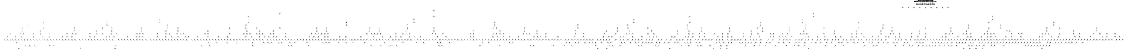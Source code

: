 # Network structure generated by ABC

digraph network {
size = "7.5,10";
center = true;
edge [dir = back];

{
  node [shape = plaintext];
  edge [style = invis];
  LevelTitle1 [label=""];
  LevelTitle2 [label=""];
  Level14 [label = ""];
  Level13 [label = ""];
  Level12 [label = ""];
  Level11 [label = ""];
  Level10 [label = ""];
  Level9 [label = ""];
  Level8 [label = ""];
  Level7 [label = ""];
  Level6 [label = ""];
  Level5 [label = ""];
  Level4 [label = ""];
  Level3 [label = ""];
  Level2 [label = ""];
  Level1 [label = ""];
  Level0 [label = ""];
  LevelTitle1 ->  LevelTitle2 ->  Level14 ->  Level13 ->  Level12 ->  Level11 ->  Level10 ->  Level9 ->  Level8 ->  Level7 ->  Level6 ->  Level5 ->  Level4 ->  Level3 ->  Level2 ->  Level1 ->  Level0;
}

{
  rank = same;
  LevelTitle1;
  title1 [shape=plaintext,
          fontsize=20,
          fontname = "Times-Roman",
          label="Network structure visualized by ABC\nBenchmark \"top\". Time was Thu Oct  8 20:18:59 2020. "
         ];
}

{
  rank = same;
  LevelTitle2;
  title2 [shape=plaintext,
          fontsize=18,
          fontname = "Times-Roman",
          label="The network contains 979 logic nodes and 0 latches.\n"
         ];
}

{
  rank = same;
  Level14;
  Node16 [label = "o_1_", shape = invtriangle, color = coral, fillcolor = coral];
  Node17 [label = "o_2_", shape = invtriangle, color = coral, fillcolor = coral];
  Node18 [label = "o_0_", shape = invtriangle, color = coral, fillcolor = coral];
  Node19 [label = "o_7_", shape = invtriangle, color = coral, fillcolor = coral];
  Node20 [label = "o_8_", shape = invtriangle, color = coral, fillcolor = coral];
  Node21 [label = "o_5_", shape = invtriangle, color = coral, fillcolor = coral];
  Node22 [label = "o_6_", shape = invtriangle, color = coral, fillcolor = coral];
  Node23 [label = "o_3_", shape = invtriangle, color = coral, fillcolor = coral];
  Node24 [label = "o_4_", shape = invtriangle, color = coral, fillcolor = coral];
}

{
  rank = same;
  Level13;
  Node465 [label = "465\n", shape = ellipse];
}

{
  rank = same;
  Level12;
  Node464 [label = "464\n", shape = ellipse];
  Node779 [label = "779\n", shape = ellipse];
}

{
  rank = same;
  Level11;
  Node278 [label = "278\n", shape = ellipse];
  Node463 [label = "463\n", shape = ellipse];
  Node611 [label = "611\n", shape = ellipse];
  Node778 [label = "778\n", shape = ellipse];
  Node984 [label = "984\n", shape = ellipse];
}

{
  rank = same;
  Level10;
  Node277 [label = "277\n", shape = ellipse];
  Node462 [label = "462\n", shape = ellipse];
  Node610 [label = "610\n", shape = ellipse];
  Node777 [label = "777\n", shape = ellipse];
  Node983 [label = "983\n", shape = ellipse];
}

{
  rank = same;
  Level9;
  Node78 [label = "78\n", shape = ellipse];
  Node147 [label = "147\n", shape = ellipse];
  Node217 [label = "217\n", shape = ellipse];
  Node276 [label = "276\n", shape = ellipse];
  Node353 [label = "353\n", shape = ellipse];
  Node408 [label = "408\n", shape = ellipse];
  Node461 [label = "461\n", shape = ellipse];
  Node552 [label = "552\n", shape = ellipse];
  Node609 [label = "609\n", shape = ellipse];
  Node667 [label = "667\n", shape = ellipse];
  Node722 [label = "722\n", shape = ellipse];
  Node776 [label = "776\n", shape = ellipse];
  Node884 [label = "884\n", shape = ellipse];
  Node982 [label = "982\n", shape = ellipse];
}

{
  rank = same;
  Level8;
  Node77 [label = "77\n", shape = ellipse];
  Node146 [label = "146\n", shape = ellipse];
  Node216 [label = "216\n", shape = ellipse];
  Node275 [label = "275\n", shape = ellipse];
  Node352 [label = "352\n", shape = ellipse];
  Node407 [label = "407\n", shape = ellipse];
  Node460 [label = "460\n", shape = ellipse];
  Node493 [label = "493\n", shape = ellipse];
  Node551 [label = "551\n", shape = ellipse];
  Node608 [label = "608\n", shape = ellipse];
  Node666 [label = "666\n", shape = ellipse];
  Node721 [label = "721\n", shape = ellipse];
  Node775 [label = "775\n", shape = ellipse];
  Node883 [label = "883\n", shape = ellipse];
  Node916 [label = "916\n", shape = ellipse];
  Node981 [label = "981\n", shape = ellipse];
}

{
  rank = same;
  Level7;
  Node52 [label = "52\n", shape = ellipse];
  Node76 [label = "76\n", shape = ellipse];
  Node104 [label = "104\n", shape = ellipse];
  Node123 [label = "123\n", shape = ellipse];
  Node145 [label = "145\n", shape = ellipse];
  Node170 [label = "170\n", shape = ellipse];
  Node196 [label = "196\n", shape = ellipse];
  Node215 [label = "215\n", shape = ellipse];
  Node237 [label = "237\n", shape = ellipse];
  Node256 [label = "256\n", shape = ellipse];
  Node274 [label = "274\n", shape = ellipse];
  Node296 [label = "296\n", shape = ellipse];
  Node313 [label = "313\n", shape = ellipse];
  Node334 [label = "334\n", shape = ellipse];
  Node351 [label = "351\n", shape = ellipse];
  Node371 [label = "371\n", shape = ellipse];
  Node388 [label = "388\n", shape = ellipse];
  Node406 [label = "406\n", shape = ellipse];
  Node425 [label = "425\n", shape = ellipse];
  Node442 [label = "442\n", shape = ellipse];
  Node459 [label = "459\n", shape = ellipse];
  Node492 [label = "492\n", shape = ellipse];
  Node515 [label = "515\n", shape = ellipse];
  Node532 [label = "532\n", shape = ellipse];
  Node550 [label = "550\n", shape = ellipse];
  Node577 [label = "577\n", shape = ellipse];
  Node607 [label = "607\n", shape = ellipse];
  Node627 [label = "627\n", shape = ellipse];
  Node647 [label = "647\n", shape = ellipse];
  Node665 [label = "665\n", shape = ellipse];
  Node688 [label = "688\n", shape = ellipse];
  Node704 [label = "704\n", shape = ellipse];
  Node720 [label = "720\n", shape = ellipse];
  Node740 [label = "740\n", shape = ellipse];
  Node756 [label = "756\n", shape = ellipse];
  Node774 [label = "774\n", shape = ellipse];
  Node816 [label = "816\n", shape = ellipse];
  Node841 [label = "841\n", shape = ellipse];
  Node859 [label = "859\n", shape = ellipse];
  Node882 [label = "882\n", shape = ellipse];
  Node915 [label = "915\n", shape = ellipse];
  Node938 [label = "938\n", shape = ellipse];
  Node958 [label = "958\n", shape = ellipse];
  Node980 [label = "980\n", shape = ellipse];
}

{
  rank = same;
  Level6;
  Node51 [label = "51\n", shape = ellipse];
  Node75 [label = "75\n", shape = ellipse];
  Node103 [label = "103\n", shape = ellipse];
  Node122 [label = "122\n", shape = ellipse];
  Node144 [label = "144\n", shape = ellipse];
  Node169 [label = "169\n", shape = ellipse];
  Node195 [label = "195\n", shape = ellipse];
  Node214 [label = "214\n", shape = ellipse];
  Node236 [label = "236\n", shape = ellipse];
  Node255 [label = "255\n", shape = ellipse];
  Node273 [label = "273\n", shape = ellipse];
  Node295 [label = "295\n", shape = ellipse];
  Node312 [label = "312\n", shape = ellipse];
  Node333 [label = "333\n", shape = ellipse];
  Node350 [label = "350\n", shape = ellipse];
  Node370 [label = "370\n", shape = ellipse];
  Node387 [label = "387\n", shape = ellipse];
  Node405 [label = "405\n", shape = ellipse];
  Node424 [label = "424\n", shape = ellipse];
  Node441 [label = "441\n", shape = ellipse];
  Node458 [label = "458\n", shape = ellipse];
  Node473 [label = "473\n", shape = ellipse];
  Node491 [label = "491\n", shape = ellipse];
  Node514 [label = "514\n", shape = ellipse];
  Node531 [label = "531\n", shape = ellipse];
  Node549 [label = "549\n", shape = ellipse];
  Node560 [label = "560\n", shape = ellipse];
  Node576 [label = "576\n", shape = ellipse];
  Node589 [label = "589\n", shape = ellipse];
  Node606 [label = "606\n", shape = ellipse];
  Node626 [label = "626\n", shape = ellipse];
  Node646 [label = "646\n", shape = ellipse];
  Node664 [label = "664\n", shape = ellipse];
  Node687 [label = "687\n", shape = ellipse];
  Node703 [label = "703\n", shape = ellipse];
  Node719 [label = "719\n", shape = ellipse];
  Node739 [label = "739\n", shape = ellipse];
  Node755 [label = "755\n", shape = ellipse];
  Node773 [label = "773\n", shape = ellipse];
  Node815 [label = "815\n", shape = ellipse];
  Node840 [label = "840\n", shape = ellipse];
  Node858 [label = "858\n", shape = ellipse];
  Node881 [label = "881\n", shape = ellipse];
  Node891 [label = "891\n", shape = ellipse];
  Node914 [label = "914\n", shape = ellipse];
  Node937 [label = "937\n", shape = ellipse];
  Node957 [label = "957\n", shape = ellipse];
  Node979 [label = "979\n", shape = ellipse];
}

{
  rank = same;
  Level5;
  Node34 [label = "34\n", shape = ellipse];
  Node41 [label = "41\n", shape = ellipse];
  Node50 [label = "50\n", shape = ellipse];
  Node62 [label = "62\n", shape = ellipse];
  Node67 [label = "67\n", shape = ellipse];
  Node74 [label = "74\n", shape = ellipse];
  Node88 [label = "88\n", shape = ellipse];
  Node95 [label = "95\n", shape = ellipse];
  Node109 [label = "109\n", shape = ellipse];
  Node116 [label = "116\n", shape = ellipse];
  Node121 [label = "121\n", shape = ellipse];
  Node132 [label = "132\n", shape = ellipse];
  Node136 [label = "136\n", shape = ellipse];
  Node143 [label = "143\n", shape = ellipse];
  Node153 [label = "153\n", shape = ellipse];
  Node163 [label = "163\n", shape = ellipse];
  Node168 [label = "168\n", shape = ellipse];
  Node179 [label = "179\n", shape = ellipse];
  Node188 [label = "188\n", shape = ellipse];
  Node194 [label = "194\n", shape = ellipse];
  Node202 [label = "202\n", shape = ellipse];
  Node208 [label = "208\n", shape = ellipse];
  Node213 [label = "213\n", shape = ellipse];
  Node223 [label = "223\n", shape = ellipse];
  Node229 [label = "229\n", shape = ellipse];
  Node235 [label = "235\n", shape = ellipse];
  Node243 [label = "243\n", shape = ellipse];
  Node248 [label = "248\n", shape = ellipse];
  Node254 [label = "254\n", shape = ellipse];
  Node263 [label = "263\n", shape = ellipse];
  Node268 [label = "268\n", shape = ellipse];
  Node272 [label = "272\n", shape = ellipse];
  Node283 [label = "283\n", shape = ellipse];
  Node288 [label = "288\n", shape = ellipse];
  Node294 [label = "294\n", shape = ellipse];
  Node301 [label = "301\n", shape = ellipse];
  Node306 [label = "306\n", shape = ellipse];
  Node311 [label = "311\n", shape = ellipse];
  Node319 [label = "319\n", shape = ellipse];
  Node326 [label = "326\n", shape = ellipse];
  Node332 [label = "332\n", shape = ellipse];
  Node339 [label = "339\n", shape = ellipse];
  Node344 [label = "344\n", shape = ellipse];
  Node349 [label = "349\n", shape = ellipse];
  Node358 [label = "358\n", shape = ellipse];
  Node364 [label = "364\n", shape = ellipse];
  Node369 [label = "369\n", shape = ellipse];
  Node376 [label = "376\n", shape = ellipse];
  Node381 [label = "381\n", shape = ellipse];
  Node386 [label = "386\n", shape = ellipse];
  Node393 [label = "393\n", shape = ellipse];
  Node399 [label = "399\n", shape = ellipse];
  Node404 [label = "404\n", shape = ellipse];
  Node413 [label = "413\n", shape = ellipse];
  Node418 [label = "418\n", shape = ellipse];
  Node423 [label = "423\n", shape = ellipse];
  Node430 [label = "430\n", shape = ellipse];
  Node435 [label = "435\n", shape = ellipse];
  Node440 [label = "440\n", shape = ellipse];
  Node447 [label = "447\n", shape = ellipse];
  Node452 [label = "452\n", shape = ellipse];
  Node457 [label = "457\n", shape = ellipse];
  Node472 [label = "472\n", shape = ellipse];
  Node478 [label = "478\n", shape = ellipse];
  Node483 [label = "483\n", shape = ellipse];
  Node490 [label = "490\n", shape = ellipse];
  Node500 [label = "500\n", shape = ellipse];
  Node507 [label = "507\n", shape = ellipse];
  Node513 [label = "513\n", shape = ellipse];
  Node521 [label = "521\n", shape = ellipse];
  Node538 [label = "538\n", shape = ellipse];
  Node548 [label = "548\n", shape = ellipse];
  Node559 [label = "559\n", shape = ellipse];
  Node566 [label = "566\n", shape = ellipse];
  Node570 [label = "570\n", shape = ellipse];
  Node587 [label = "587\n", shape = ellipse];
  Node594 [label = "594\n", shape = ellipse];
  Node599 [label = "599\n", shape = ellipse];
  Node605 [label = "605\n", shape = ellipse];
  Node620 [label = "620\n", shape = ellipse];
  Node625 [label = "625\n", shape = ellipse];
  Node635 [label = "635\n", shape = ellipse];
  Node641 [label = "641\n", shape = ellipse];
  Node645 [label = "645\n", shape = ellipse];
  Node653 [label = "653\n", shape = ellipse];
  Node663 [label = "663\n", shape = ellipse];
  Node674 [label = "674\n", shape = ellipse];
  Node678 [label = "678\n", shape = ellipse];
  Node686 [label = "686\n", shape = ellipse];
  Node694 [label = "694\n", shape = ellipse];
  Node702 [label = "702\n", shape = ellipse];
  Node715 [label = "715\n", shape = ellipse];
  Node718 [label = "718\n", shape = ellipse];
  Node727 [label = "727\n", shape = ellipse];
  Node733 [label = "733\n", shape = ellipse];
  Node738 [label = "738\n", shape = ellipse];
  Node745 [label = "745\n", shape = ellipse];
  Node763 [label = "763\n", shape = ellipse];
  Node767 [label = "767\n", shape = ellipse];
  Node772 [label = "772\n", shape = ellipse];
  Node791 [label = "791\n", shape = ellipse];
  Node804 [label = "804\n", shape = ellipse];
  Node814 [label = "814\n", shape = ellipse];
  Node824 [label = "824\n", shape = ellipse];
  Node831 [label = "831\n", shape = ellipse];
  Node839 [label = "839\n", shape = ellipse];
  Node848 [label = "848\n", shape = ellipse];
  Node852 [label = "852\n", shape = ellipse];
  Node857 [label = "857\n", shape = ellipse];
  Node868 [label = "868\n", shape = ellipse];
  Node873 [label = "873\n", shape = ellipse];
  Node880 [label = "880\n", shape = ellipse];
  Node890 [label = "890\n", shape = ellipse];
  Node899 [label = "899\n", shape = ellipse];
  Node907 [label = "907\n", shape = ellipse];
  Node913 [label = "913\n", shape = ellipse];
  Node922 [label = "922\n", shape = ellipse];
  Node928 [label = "928\n", shape = ellipse];
  Node936 [label = "936\n", shape = ellipse];
  Node946 [label = "946\n", shape = ellipse];
  Node951 [label = "951\n", shape = ellipse];
  Node956 [label = "956\n", shape = ellipse];
  Node965 [label = "965\n", shape = ellipse];
  Node971 [label = "971\n", shape = ellipse];
  Node978 [label = "978\n", shape = ellipse];
  Node1003 [label = "1003\n", shape = ellipse];
}

{
  rank = same;
  Level4;
  Node33 [label = "33\n", shape = ellipse];
  Node40 [label = "40\n", shape = ellipse];
  Node49 [label = "49\n", shape = ellipse];
  Node61 [label = "61\n", shape = ellipse];
  Node66 [label = "66\n", shape = ellipse];
  Node73 [label = "73\n", shape = ellipse];
  Node87 [label = "87\n", shape = ellipse];
  Node94 [label = "94\n", shape = ellipse];
  Node102 [label = "102\n", shape = ellipse];
  Node108 [label = "108\n", shape = ellipse];
  Node115 [label = "115\n", shape = ellipse];
  Node120 [label = "120\n", shape = ellipse];
  Node131 [label = "131\n", shape = ellipse];
  Node135 [label = "135\n", shape = ellipse];
  Node142 [label = "142\n", shape = ellipse];
  Node152 [label = "152\n", shape = ellipse];
  Node162 [label = "162\n", shape = ellipse];
  Node167 [label = "167\n", shape = ellipse];
  Node178 [label = "178\n", shape = ellipse];
  Node187 [label = "187\n", shape = ellipse];
  Node193 [label = "193\n", shape = ellipse];
  Node201 [label = "201\n", shape = ellipse];
  Node207 [label = "207\n", shape = ellipse];
  Node212 [label = "212\n", shape = ellipse];
  Node222 [label = "222\n", shape = ellipse];
  Node228 [label = "228\n", shape = ellipse];
  Node234 [label = "234\n", shape = ellipse];
  Node242 [label = "242\n", shape = ellipse];
  Node247 [label = "247\n", shape = ellipse];
  Node253 [label = "253\n", shape = ellipse];
  Node262 [label = "262\n", shape = ellipse];
  Node267 [label = "267\n", shape = ellipse];
  Node271 [label = "271\n", shape = ellipse];
  Node282 [label = "282\n", shape = ellipse];
  Node287 [label = "287\n", shape = ellipse];
  Node293 [label = "293\n", shape = ellipse];
  Node300 [label = "300\n", shape = ellipse];
  Node305 [label = "305\n", shape = ellipse];
  Node310 [label = "310\n", shape = ellipse];
  Node318 [label = "318\n", shape = ellipse];
  Node325 [label = "325\n", shape = ellipse];
  Node331 [label = "331\n", shape = ellipse];
  Node338 [label = "338\n", shape = ellipse];
  Node343 [label = "343\n", shape = ellipse];
  Node348 [label = "348\n", shape = ellipse];
  Node357 [label = "357\n", shape = ellipse];
  Node363 [label = "363\n", shape = ellipse];
  Node368 [label = "368\n", shape = ellipse];
  Node375 [label = "375\n", shape = ellipse];
  Node380 [label = "380\n", shape = ellipse];
  Node385 [label = "385\n", shape = ellipse];
  Node392 [label = "392\n", shape = ellipse];
  Node398 [label = "398\n", shape = ellipse];
  Node403 [label = "403\n", shape = ellipse];
  Node412 [label = "412\n", shape = ellipse];
  Node417 [label = "417\n", shape = ellipse];
  Node422 [label = "422\n", shape = ellipse];
  Node429 [label = "429\n", shape = ellipse];
  Node434 [label = "434\n", shape = ellipse];
  Node439 [label = "439\n", shape = ellipse];
  Node446 [label = "446\n", shape = ellipse];
  Node451 [label = "451\n", shape = ellipse];
  Node456 [label = "456\n", shape = ellipse];
  Node471 [label = "471\n", shape = ellipse];
  Node477 [label = "477\n", shape = ellipse];
  Node482 [label = "482\n", shape = ellipse];
  Node489 [label = "489\n", shape = ellipse];
  Node499 [label = "499\n", shape = ellipse];
  Node506 [label = "506\n", shape = ellipse];
  Node512 [label = "512\n", shape = ellipse];
  Node520 [label = "520\n", shape = ellipse];
  Node527 [label = "527\n", shape = ellipse];
  Node530 [label = "530\n", shape = ellipse];
  Node537 [label = "537\n", shape = ellipse];
  Node542 [label = "542\n", shape = ellipse];
  Node547 [label = "547\n", shape = ellipse];
  Node555 [label = "555\n", shape = ellipse];
  Node565 [label = "565\n", shape = ellipse];
  Node569 [label = "569\n", shape = ellipse];
  Node575 [label = "575\n", shape = ellipse];
  Node586 [label = "586\n", shape = ellipse];
  Node588 [label = "588\n", shape = ellipse];
  Node593 [label = "593\n", shape = ellipse];
  Node598 [label = "598\n", shape = ellipse];
  Node604 [label = "604\n", shape = ellipse];
  Node615 [label = "615\n", shape = ellipse];
  Node619 [label = "619\n", shape = ellipse];
  Node624 [label = "624\n", shape = ellipse];
  Node634 [label = "634\n", shape = ellipse];
  Node640 [label = "640\n", shape = ellipse];
  Node644 [label = "644\n", shape = ellipse];
  Node652 [label = "652\n", shape = ellipse];
  Node657 [label = "657\n", shape = ellipse];
  Node662 [label = "662\n", shape = ellipse];
  Node673 [label = "673\n", shape = ellipse];
  Node677 [label = "677\n", shape = ellipse];
  Node685 [label = "685\n", shape = ellipse];
  Node693 [label = "693\n", shape = ellipse];
  Node697 [label = "697\n", shape = ellipse];
  Node701 [label = "701\n", shape = ellipse];
  Node707 [label = "707\n", shape = ellipse];
  Node714 [label = "714\n", shape = ellipse];
  Node717 [label = "717\n", shape = ellipse];
  Node726 [label = "726\n", shape = ellipse];
  Node732 [label = "732\n", shape = ellipse];
  Node737 [label = "737\n", shape = ellipse];
  Node744 [label = "744\n", shape = ellipse];
  Node749 [label = "749\n", shape = ellipse];
  Node754 [label = "754\n", shape = ellipse];
  Node762 [label = "762\n", shape = ellipse];
  Node766 [label = "766\n", shape = ellipse];
  Node771 [label = "771\n", shape = ellipse];
  Node790 [label = "790\n", shape = ellipse];
  Node803 [label = "803\n", shape = ellipse];
  Node813 [label = "813\n", shape = ellipse];
  Node823 [label = "823\n", shape = ellipse];
  Node830 [label = "830\n", shape = ellipse];
  Node838 [label = "838\n", shape = ellipse];
  Node847 [label = "847\n", shape = ellipse];
  Node851 [label = "851\n", shape = ellipse];
  Node856 [label = "856\n", shape = ellipse];
  Node867 [label = "867\n", shape = ellipse];
  Node872 [label = "872\n", shape = ellipse];
  Node879 [label = "879\n", shape = ellipse];
  Node889 [label = "889\n", shape = ellipse];
  Node898 [label = "898\n", shape = ellipse];
  Node906 [label = "906\n", shape = ellipse];
  Node912 [label = "912\n", shape = ellipse];
  Node921 [label = "921\n", shape = ellipse];
  Node927 [label = "927\n", shape = ellipse];
  Node935 [label = "935\n", shape = ellipse];
  Node945 [label = "945\n", shape = ellipse];
  Node950 [label = "950\n", shape = ellipse];
  Node955 [label = "955\n", shape = ellipse];
  Node964 [label = "964\n", shape = ellipse];
  Node970 [label = "970\n", shape = ellipse];
  Node977 [label = "977\n", shape = ellipse];
  Node991 [label = "991\n", shape = ellipse];
  Node1002 [label = "1002\n", shape = ellipse];
}

{
  rank = same;
  Level3;
  Node27 [label = "27\n", shape = ellipse];
  Node28 [label = "28\n", shape = ellipse];
  Node32 [label = "32\n", shape = ellipse];
  Node37 [label = "37\n", shape = ellipse];
  Node38 [label = "38\n", shape = ellipse];
  Node39 [label = "39\n", shape = ellipse];
  Node43 [label = "43\n", shape = ellipse];
  Node45 [label = "45\n", shape = ellipse];
  Node48 [label = "48\n", shape = ellipse];
  Node53 [label = "53\n", shape = ellipse];
  Node56 [label = "56\n", shape = ellipse];
  Node57 [label = "57\n", shape = ellipse];
  Node60 [label = "60\n", shape = ellipse];
  Node63 [label = "63\n", shape = ellipse];
  Node64 [label = "64\n", shape = ellipse];
  Node65 [label = "65\n", shape = ellipse];
  Node69 [label = "69\n", shape = ellipse];
  Node70 [label = "70\n", shape = ellipse];
  Node72 [label = "72\n", shape = ellipse];
  Node80 [label = "80\n", shape = ellipse];
  Node82 [label = "82\n", shape = ellipse];
  Node86 [label = "86\n", shape = ellipse];
  Node93 [label = "93\n", shape = ellipse];
  Node101 [label = "101\n", shape = ellipse];
  Node105 [label = "105\n", shape = ellipse];
  Node106 [label = "106\n", shape = ellipse];
  Node107 [label = "107\n", shape = ellipse];
  Node110 [label = "110\n", shape = ellipse];
  Node112 [label = "112\n", shape = ellipse];
  Node114 [label = "114\n", shape = ellipse];
  Node117 [label = "117\n", shape = ellipse];
  Node118 [label = "118\n", shape = ellipse];
  Node119 [label = "119\n", shape = ellipse];
  Node126 [label = "126\n", shape = ellipse];
  Node127 [label = "127\n", shape = ellipse];
  Node130 [label = "130\n", shape = ellipse];
  Node133 [label = "133\n", shape = ellipse];
  Node134 [label = "134\n", shape = ellipse];
  Node138 [label = "138\n", shape = ellipse];
  Node139 [label = "139\n", shape = ellipse];
  Node141 [label = "141\n", shape = ellipse];
  Node149 [label = "149\n", shape = ellipse];
  Node150 [label = "150\n", shape = ellipse];
  Node151 [label = "151\n", shape = ellipse];
  Node157 [label = "157\n", shape = ellipse];
  Node159 [label = "159\n", shape = ellipse];
  Node161 [label = "161\n", shape = ellipse];
  Node165 [label = "165\n", shape = ellipse];
  Node166 [label = "166\n", shape = ellipse];
  Node173 [label = "173\n", shape = ellipse];
  Node176 [label = "176\n", shape = ellipse];
  Node177 [label = "177\n", shape = ellipse];
  Node182 [label = "182\n", shape = ellipse];
  Node184 [label = "184\n", shape = ellipse];
  Node186 [label = "186\n", shape = ellipse];
  Node189 [label = "189\n", shape = ellipse];
  Node191 [label = "191\n", shape = ellipse];
  Node192 [label = "192\n", shape = ellipse];
  Node197 [label = "197\n", shape = ellipse];
  Node198 [label = "198\n", shape = ellipse];
  Node200 [label = "200\n", shape = ellipse];
  Node203 [label = "203\n", shape = ellipse];
  Node204 [label = "204\n", shape = ellipse];
  Node206 [label = "206\n", shape = ellipse];
  Node209 [label = "209\n", shape = ellipse];
  Node210 [label = "210\n", shape = ellipse];
  Node211 [label = "211\n", shape = ellipse];
  Node218 [label = "218\n", shape = ellipse];
  Node220 [label = "220\n", shape = ellipse];
  Node221 [label = "221\n", shape = ellipse];
  Node224 [label = "224\n", shape = ellipse];
  Node227 [label = "227\n", shape = ellipse];
  Node231 [label = "231\n", shape = ellipse];
  Node232 [label = "232\n", shape = ellipse];
  Node233 [label = "233\n", shape = ellipse];
  Node238 [label = "238\n", shape = ellipse];
  Node239 [label = "239\n", shape = ellipse];
  Node241 [label = "241\n", shape = ellipse];
  Node244 [label = "244\n", shape = ellipse];
  Node245 [label = "245\n", shape = ellipse];
  Node246 [label = "246\n", shape = ellipse];
  Node250 [label = "250\n", shape = ellipse];
  Node251 [label = "251\n", shape = ellipse];
  Node252 [label = "252\n", shape = ellipse];
  Node257 [label = "257\n", shape = ellipse];
  Node258 [label = "258\n", shape = ellipse];
  Node261 [label = "261\n", shape = ellipse];
  Node264 [label = "264\n", shape = ellipse];
  Node265 [label = "265\n", shape = ellipse];
  Node266 [label = "266\n", shape = ellipse];
  Node269 [label = "269\n", shape = ellipse];
  Node270 [label = "270\n", shape = ellipse];
  Node279 [label = "279\n", shape = ellipse];
  Node280 [label = "280\n", shape = ellipse];
  Node281 [label = "281\n", shape = ellipse];
  Node284 [label = "284\n", shape = ellipse];
  Node285 [label = "285\n", shape = ellipse];
  Node286 [label = "286\n", shape = ellipse];
  Node290 [label = "290\n", shape = ellipse];
  Node291 [label = "291\n", shape = ellipse];
  Node292 [label = "292\n", shape = ellipse];
  Node297 [label = "297\n", shape = ellipse];
  Node299 [label = "299\n", shape = ellipse];
  Node302 [label = "302\n", shape = ellipse];
  Node303 [label = "303\n", shape = ellipse];
  Node304 [label = "304\n", shape = ellipse];
  Node307 [label = "307\n", shape = ellipse];
  Node308 [label = "308\n", shape = ellipse];
  Node309 [label = "309\n", shape = ellipse];
  Node315 [label = "315\n", shape = ellipse];
  Node316 [label = "316\n", shape = ellipse];
  Node317 [label = "317\n", shape = ellipse];
  Node320 [label = "320\n", shape = ellipse];
  Node323 [label = "323\n", shape = ellipse];
  Node324 [label = "324\n", shape = ellipse];
  Node327 [label = "327\n", shape = ellipse];
  Node328 [label = "328\n", shape = ellipse];
  Node330 [label = "330\n", shape = ellipse];
  Node335 [label = "335\n", shape = ellipse];
  Node336 [label = "336\n", shape = ellipse];
  Node337 [label = "337\n", shape = ellipse];
  Node340 [label = "340\n", shape = ellipse];
  Node341 [label = "341\n", shape = ellipse];
  Node342 [label = "342\n", shape = ellipse];
  Node345 [label = "345\n", shape = ellipse];
  Node346 [label = "346\n", shape = ellipse];
  Node347 [label = "347\n", shape = ellipse];
  Node354 [label = "354\n", shape = ellipse];
  Node355 [label = "355\n", shape = ellipse];
  Node356 [label = "356\n", shape = ellipse];
  Node359 [label = "359\n", shape = ellipse];
  Node361 [label = "361\n", shape = ellipse];
  Node362 [label = "362\n", shape = ellipse];
  Node365 [label = "365\n", shape = ellipse];
  Node366 [label = "366\n", shape = ellipse];
  Node367 [label = "367\n", shape = ellipse];
  Node372 [label = "372\n", shape = ellipse];
  Node373 [label = "373\n", shape = ellipse];
  Node374 [label = "374\n", shape = ellipse];
  Node377 [label = "377\n", shape = ellipse];
  Node378 [label = "378\n", shape = ellipse];
  Node379 [label = "379\n", shape = ellipse];
  Node382 [label = "382\n", shape = ellipse];
  Node383 [label = "383\n", shape = ellipse];
  Node384 [label = "384\n", shape = ellipse];
  Node389 [label = "389\n", shape = ellipse];
  Node391 [label = "391\n", shape = ellipse];
  Node394 [label = "394\n", shape = ellipse];
  Node396 [label = "396\n", shape = ellipse];
  Node397 [label = "397\n", shape = ellipse];
  Node400 [label = "400\n", shape = ellipse];
  Node401 [label = "401\n", shape = ellipse];
  Node402 [label = "402\n", shape = ellipse];
  Node409 [label = "409\n", shape = ellipse];
  Node410 [label = "410\n", shape = ellipse];
  Node411 [label = "411\n", shape = ellipse];
  Node414 [label = "414\n", shape = ellipse];
  Node415 [label = "415\n", shape = ellipse];
  Node416 [label = "416\n", shape = ellipse];
  Node419 [label = "419\n", shape = ellipse];
  Node420 [label = "420\n", shape = ellipse];
  Node421 [label = "421\n", shape = ellipse];
  Node426 [label = "426\n", shape = ellipse];
  Node427 [label = "427\n", shape = ellipse];
  Node428 [label = "428\n", shape = ellipse];
  Node431 [label = "431\n", shape = ellipse];
  Node432 [label = "432\n", shape = ellipse];
  Node433 [label = "433\n", shape = ellipse];
  Node436 [label = "436\n", shape = ellipse];
  Node437 [label = "437\n", shape = ellipse];
  Node438 [label = "438\n", shape = ellipse];
  Node443 [label = "443\n", shape = ellipse];
  Node444 [label = "444\n", shape = ellipse];
  Node445 [label = "445\n", shape = ellipse];
  Node448 [label = "448\n", shape = ellipse];
  Node449 [label = "449\n", shape = ellipse];
  Node450 [label = "450\n", shape = ellipse];
  Node453 [label = "453\n", shape = ellipse];
  Node454 [label = "454\n", shape = ellipse];
  Node455 [label = "455\n", shape = ellipse];
  Node466 [label = "466\n", shape = ellipse];
  Node468 [label = "468\n", shape = ellipse];
  Node470 [label = "470\n", shape = ellipse];
  Node474 [label = "474\n", shape = ellipse];
  Node475 [label = "475\n", shape = ellipse];
  Node476 [label = "476\n", shape = ellipse];
  Node479 [label = "479\n", shape = ellipse];
  Node480 [label = "480\n", shape = ellipse];
  Node481 [label = "481\n", shape = ellipse];
  Node485 [label = "485\n", shape = ellipse];
  Node486 [label = "486\n", shape = ellipse];
  Node488 [label = "488\n", shape = ellipse];
  Node496 [label = "496\n", shape = ellipse];
  Node503 [label = "503\n", shape = ellipse];
  Node505 [label = "505\n", shape = ellipse];
  Node508 [label = "508\n", shape = ellipse];
  Node511 [label = "511\n", shape = ellipse];
  Node518 [label = "518\n", shape = ellipse];
  Node525 [label = "525\n", shape = ellipse];
  Node526 [label = "526\n", shape = ellipse];
  Node529 [label = "529\n", shape = ellipse];
  Node535 [label = "535\n", shape = ellipse];
  Node541 [label = "541\n", shape = ellipse];
  Node545 [label = "545\n", shape = ellipse];
  Node546 [label = "546\n", shape = ellipse];
  Node553 [label = "553\n", shape = ellipse];
  Node554 [label = "554\n", shape = ellipse];
  Node558 [label = "558\n", shape = ellipse];
  Node561 [label = "561\n", shape = ellipse];
  Node564 [label = "564\n", shape = ellipse];
  Node567 [label = "567\n", shape = ellipse];
  Node573 [label = "573\n", shape = ellipse];
  Node574 [label = "574\n", shape = ellipse];
  Node580 [label = "580\n", shape = ellipse];
  Node582 [label = "582\n", shape = ellipse];
  Node584 [label = "584\n", shape = ellipse];
  Node590 [label = "590\n", shape = ellipse];
  Node591 [label = "591\n", shape = ellipse];
  Node595 [label = "595\n", shape = ellipse];
  Node597 [label = "597\n", shape = ellipse];
  Node600 [label = "600\n", shape = ellipse];
  Node603 [label = "603\n", shape = ellipse];
  Node614 [label = "614\n", shape = ellipse];
  Node617 [label = "617\n", shape = ellipse];
  Node621 [label = "621\n", shape = ellipse];
  Node623 [label = "623\n", shape = ellipse];
  Node630 [label = "630\n", shape = ellipse];
  Node633 [label = "633\n", shape = ellipse];
  Node636 [label = "636\n", shape = ellipse];
  Node637 [label = "637\n", shape = ellipse];
  Node639 [label = "639\n", shape = ellipse];
  Node642 [label = "642\n", shape = ellipse];
  Node643 [label = "643\n", shape = ellipse];
  Node648 [label = "648\n", shape = ellipse];
  Node655 [label = "655\n", shape = ellipse];
  Node656 [label = "656\n", shape = ellipse];
  Node659 [label = "659\n", shape = ellipse];
  Node660 [label = "660\n", shape = ellipse];
  Node661 [label = "661\n", shape = ellipse];
  Node669 [label = "669\n", shape = ellipse];
  Node675 [label = "675\n", shape = ellipse];
  Node681 [label = "681\n", shape = ellipse];
  Node683 [label = "683\n", shape = ellipse];
  Node684 [label = "684\n", shape = ellipse];
  Node690 [label = "690\n", shape = ellipse];
  Node691 [label = "691\n", shape = ellipse];
  Node692 [label = "692\n", shape = ellipse];
  Node696 [label = "696\n", shape = ellipse];
  Node699 [label = "699\n", shape = ellipse];
  Node700 [label = "700\n", shape = ellipse];
  Node705 [label = "705\n", shape = ellipse];
  Node706 [label = "706\n", shape = ellipse];
  Node711 [label = "711\n", shape = ellipse];
  Node713 [label = "713\n", shape = ellipse];
  Node716 [label = "716\n", shape = ellipse];
  Node724 [label = "724\n", shape = ellipse];
  Node730 [label = "730\n", shape = ellipse];
  Node734 [label = "734\n", shape = ellipse];
  Node735 [label = "735\n", shape = ellipse];
  Node742 [label = "742\n", shape = ellipse];
  Node743 [label = "743\n", shape = ellipse];
  Node747 [label = "747\n", shape = ellipse];
  Node748 [label = "748\n", shape = ellipse];
  Node753 [label = "753\n", shape = ellipse];
  Node758 [label = "758\n", shape = ellipse];
  Node761 [label = "761\n", shape = ellipse];
  Node764 [label = "764\n", shape = ellipse];
  Node765 [label = "765\n", shape = ellipse];
  Node769 [label = "769\n", shape = ellipse];
  Node770 [label = "770\n", shape = ellipse];
  Node783 [label = "783\n", shape = ellipse];
  Node786 [label = "786\n", shape = ellipse];
  Node789 [label = "789\n", shape = ellipse];
  Node795 [label = "795\n", shape = ellipse];
  Node802 [label = "802\n", shape = ellipse];
  Node807 [label = "807\n", shape = ellipse];
  Node809 [label = "809\n", shape = ellipse];
  Node812 [label = "812\n", shape = ellipse];
  Node819 [label = "819\n", shape = ellipse];
  Node822 [label = "822\n", shape = ellipse];
  Node826 [label = "826\n", shape = ellipse];
  Node828 [label = "828\n", shape = ellipse];
  Node829 [label = "829\n", shape = ellipse];
  Node832 [label = "832\n", shape = ellipse];
  Node835 [label = "835\n", shape = ellipse];
  Node837 [label = "837\n", shape = ellipse];
  Node843 [label = "843\n", shape = ellipse];
  Node846 [label = "846\n", shape = ellipse];
  Node849 [label = "849\n", shape = ellipse];
  Node850 [label = "850\n", shape = ellipse];
  Node854 [label = "854\n", shape = ellipse];
  Node855 [label = "855\n", shape = ellipse];
  Node862 [label = "862\n", shape = ellipse];
  Node864 [label = "864\n", shape = ellipse];
  Node866 [label = "866\n", shape = ellipse];
  Node869 [label = "869\n", shape = ellipse];
  Node870 [label = "870\n", shape = ellipse];
  Node871 [label = "871\n", shape = ellipse];
  Node876 [label = "876\n", shape = ellipse];
  Node877 [label = "877\n", shape = ellipse];
  Node878 [label = "878\n", shape = ellipse];
  Node886 [label = "886\n", shape = ellipse];
  Node888 [label = "888\n", shape = ellipse];
  Node893 [label = "893\n", shape = ellipse];
  Node895 [label = "895\n", shape = ellipse];
  Node897 [label = "897\n", shape = ellipse];
  Node900 [label = "900\n", shape = ellipse];
  Node902 [label = "902\n", shape = ellipse];
  Node905 [label = "905\n", shape = ellipse];
  Node909 [label = "909\n", shape = ellipse];
  Node911 [label = "911\n", shape = ellipse];
  Node917 [label = "917\n", shape = ellipse];
  Node918 [label = "918\n", shape = ellipse];
  Node920 [label = "920\n", shape = ellipse];
  Node923 [label = "923\n", shape = ellipse];
  Node925 [label = "925\n", shape = ellipse];
  Node926 [label = "926\n", shape = ellipse];
  Node930 [label = "930\n", shape = ellipse];
  Node932 [label = "932\n", shape = ellipse];
  Node934 [label = "934\n", shape = ellipse];
  Node939 [label = "939\n", shape = ellipse];
  Node942 [label = "942\n", shape = ellipse];
  Node944 [label = "944\n", shape = ellipse];
  Node947 [label = "947\n", shape = ellipse];
  Node948 [label = "948\n", shape = ellipse];
  Node949 [label = "949\n", shape = ellipse];
  Node952 [label = "952\n", shape = ellipse];
  Node953 [label = "953\n", shape = ellipse];
  Node954 [label = "954\n", shape = ellipse];
  Node960 [label = "960\n", shape = ellipse];
  Node962 [label = "962\n", shape = ellipse];
  Node963 [label = "963\n", shape = ellipse];
  Node966 [label = "966\n", shape = ellipse];
  Node967 [label = "967\n", shape = ellipse];
  Node969 [label = "969\n", shape = ellipse];
  Node973 [label = "973\n", shape = ellipse];
  Node974 [label = "974\n", shape = ellipse];
  Node976 [label = "976\n", shape = ellipse];
  Node990 [label = "990\n", shape = ellipse];
  Node996 [label = "996\n", shape = ellipse];
  Node1001 [label = "1001\n", shape = ellipse];
}

{
  rank = same;
  Level2;
  Node26 [label = "26\n", shape = ellipse];
  Node31 [label = "31\n", shape = ellipse];
  Node36 [label = "36\n", shape = ellipse];
  Node47 [label = "47\n", shape = ellipse];
  Node55 [label = "55\n", shape = ellipse];
  Node59 [label = "59\n", shape = ellipse];
  Node85 [label = "85\n", shape = ellipse];
  Node90 [label = "90\n", shape = ellipse];
  Node92 [label = "92\n", shape = ellipse];
  Node97 [label = "97\n", shape = ellipse];
  Node100 [label = "100\n", shape = ellipse];
  Node111 [label = "111\n", shape = ellipse];
  Node113 [label = "113\n", shape = ellipse];
  Node125 [label = "125\n", shape = ellipse];
  Node129 [label = "129\n", shape = ellipse];
  Node140 [label = "140\n", shape = ellipse];
  Node156 [label = "156\n", shape = ellipse];
  Node160 [label = "160\n", shape = ellipse];
  Node164 [label = "164\n", shape = ellipse];
  Node172 [label = "172\n", shape = ellipse];
  Node174 [label = "174\n", shape = ellipse];
  Node175 [label = "175\n", shape = ellipse];
  Node181 [label = "181\n", shape = ellipse];
  Node183 [label = "183\n", shape = ellipse];
  Node199 [label = "199\n", shape = ellipse];
  Node205 [label = "205\n", shape = ellipse];
  Node219 [label = "219\n", shape = ellipse];
  Node226 [label = "226\n", shape = ellipse];
  Node240 [label = "240\n", shape = ellipse];
  Node260 [label = "260\n", shape = ellipse];
  Node289 [label = "289\n", shape = ellipse];
  Node298 [label = "298\n", shape = ellipse];
  Node322 [label = "322\n", shape = ellipse];
  Node329 [label = "329\n", shape = ellipse];
  Node360 [label = "360\n", shape = ellipse];
  Node390 [label = "390\n", shape = ellipse];
  Node395 [label = "395\n", shape = ellipse];
  Node487 [label = "487\n", shape = ellipse];
  Node495 [label = "495\n", shape = ellipse];
  Node497 [label = "497\n", shape = ellipse];
  Node498 [label = "498\n", shape = ellipse];
  Node502 [label = "502\n", shape = ellipse];
  Node504 [label = "504\n", shape = ellipse];
  Node510 [label = "510\n", shape = ellipse];
  Node516 [label = "516\n", shape = ellipse];
  Node517 [label = "517\n", shape = ellipse];
  Node519 [label = "519\n", shape = ellipse];
  Node523 [label = "523\n", shape = ellipse];
  Node524 [label = "524\n", shape = ellipse];
  Node528 [label = "528\n", shape = ellipse];
  Node534 [label = "534\n", shape = ellipse];
  Node536 [label = "536\n", shape = ellipse];
  Node539 [label = "539\n", shape = ellipse];
  Node540 [label = "540\n", shape = ellipse];
  Node544 [label = "544\n", shape = ellipse];
  Node557 [label = "557\n", shape = ellipse];
  Node562 [label = "562\n", shape = ellipse];
  Node563 [label = "563\n", shape = ellipse];
  Node571 [label = "571\n", shape = ellipse];
  Node572 [label = "572\n", shape = ellipse];
  Node578 [label = "578\n", shape = ellipse];
  Node579 [label = "579\n", shape = ellipse];
  Node581 [label = "581\n", shape = ellipse];
  Node583 [label = "583\n", shape = ellipse];
  Node592 [label = "592\n", shape = ellipse];
  Node596 [label = "596\n", shape = ellipse];
  Node602 [label = "602\n", shape = ellipse];
  Node612 [label = "612\n", shape = ellipse];
  Node613 [label = "613\n", shape = ellipse];
  Node616 [label = "616\n", shape = ellipse];
  Node618 [label = "618\n", shape = ellipse];
  Node622 [label = "622\n", shape = ellipse];
  Node629 [label = "629\n", shape = ellipse];
  Node631 [label = "631\n", shape = ellipse];
  Node632 [label = "632\n", shape = ellipse];
  Node638 [label = "638\n", shape = ellipse];
  Node649 [label = "649\n", shape = ellipse];
  Node651 [label = "651\n", shape = ellipse];
  Node654 [label = "654\n", shape = ellipse];
  Node658 [label = "658\n", shape = ellipse];
  Node668 [label = "668\n", shape = ellipse];
  Node671 [label = "671\n", shape = ellipse];
  Node672 [label = "672\n", shape = ellipse];
  Node676 [label = "676\n", shape = ellipse];
  Node680 [label = "680\n", shape = ellipse];
  Node682 [label = "682\n", shape = ellipse];
  Node689 [label = "689\n", shape = ellipse];
  Node695 [label = "695\n", shape = ellipse];
  Node698 [label = "698\n", shape = ellipse];
  Node708 [label = "708\n", shape = ellipse];
  Node710 [label = "710\n", shape = ellipse];
  Node712 [label = "712\n", shape = ellipse];
  Node723 [label = "723\n", shape = ellipse];
  Node728 [label = "728\n", shape = ellipse];
  Node729 [label = "729\n", shape = ellipse];
  Node731 [label = "731\n", shape = ellipse];
  Node736 [label = "736\n", shape = ellipse];
  Node741 [label = "741\n", shape = ellipse];
  Node746 [label = "746\n", shape = ellipse];
  Node750 [label = "750\n", shape = ellipse];
  Node757 [label = "757\n", shape = ellipse];
  Node759 [label = "759\n", shape = ellipse];
  Node760 [label = "760\n", shape = ellipse];
  Node768 [label = "768\n", shape = ellipse];
  Node782 [label = "782\n", shape = ellipse];
  Node785 [label = "785\n", shape = ellipse];
  Node788 [label = "788\n", shape = ellipse];
  Node794 [label = "794\n", shape = ellipse];
  Node798 [label = "798\n", shape = ellipse];
  Node801 [label = "801\n", shape = ellipse];
  Node806 [label = "806\n", shape = ellipse];
  Node808 [label = "808\n", shape = ellipse];
  Node811 [label = "811\n", shape = ellipse];
  Node818 [label = "818\n", shape = ellipse];
  Node821 [label = "821\n", shape = ellipse];
  Node825 [label = "825\n", shape = ellipse];
  Node827 [label = "827\n", shape = ellipse];
  Node834 [label = "834\n", shape = ellipse];
  Node836 [label = "836\n", shape = ellipse];
  Node842 [label = "842\n", shape = ellipse];
  Node845 [label = "845\n", shape = ellipse];
  Node853 [label = "853\n", shape = ellipse];
  Node861 [label = "861\n", shape = ellipse];
  Node863 [label = "863\n", shape = ellipse];
  Node865 [label = "865\n", shape = ellipse];
  Node875 [label = "875\n", shape = ellipse];
  Node885 [label = "885\n", shape = ellipse];
  Node887 [label = "887\n", shape = ellipse];
  Node892 [label = "892\n", shape = ellipse];
  Node894 [label = "894\n", shape = ellipse];
  Node896 [label = "896\n", shape = ellipse];
  Node901 [label = "901\n", shape = ellipse];
  Node904 [label = "904\n", shape = ellipse];
  Node908 [label = "908\n", shape = ellipse];
  Node910 [label = "910\n", shape = ellipse];
  Node919 [label = "919\n", shape = ellipse];
  Node924 [label = "924\n", shape = ellipse];
  Node929 [label = "929\n", shape = ellipse];
  Node931 [label = "931\n", shape = ellipse];
  Node933 [label = "933\n", shape = ellipse];
  Node941 [label = "941\n", shape = ellipse];
  Node943 [label = "943\n", shape = ellipse];
  Node959 [label = "959\n", shape = ellipse];
  Node961 [label = "961\n", shape = ellipse];
  Node968 [label = "968\n", shape = ellipse];
  Node972 [label = "972\n", shape = ellipse];
  Node975 [label = "975\n", shape = ellipse];
  Node989 [label = "989\n", shape = ellipse];
  Node995 [label = "995\n", shape = ellipse];
  Node1000 [label = "1000\n", shape = ellipse];
}

{
  rank = same;
  Level1;
  Node25 [label = "25\n", shape = ellipse];
  Node29 [label = "29\n", shape = ellipse];
  Node30 [label = "30\n", shape = ellipse];
  Node35 [label = "35\n", shape = ellipse];
  Node42 [label = "42\n", shape = ellipse];
  Node44 [label = "44\n", shape = ellipse];
  Node46 [label = "46\n", shape = ellipse];
  Node54 [label = "54\n", shape = ellipse];
  Node58 [label = "58\n", shape = ellipse];
  Node68 [label = "68\n", shape = ellipse];
  Node71 [label = "71\n", shape = ellipse];
  Node79 [label = "79\n", shape = ellipse];
  Node81 [label = "81\n", shape = ellipse];
  Node83 [label = "83\n", shape = ellipse];
  Node84 [label = "84\n", shape = ellipse];
  Node89 [label = "89\n", shape = ellipse];
  Node91 [label = "91\n", shape = ellipse];
  Node96 [label = "96\n", shape = ellipse];
  Node98 [label = "98\n", shape = ellipse];
  Node99 [label = "99\n", shape = ellipse];
  Node124 [label = "124\n", shape = ellipse];
  Node128 [label = "128\n", shape = ellipse];
  Node137 [label = "137\n", shape = ellipse];
  Node148 [label = "148\n", shape = ellipse];
  Node154 [label = "154\n", shape = ellipse];
  Node155 [label = "155\n", shape = ellipse];
  Node158 [label = "158\n", shape = ellipse];
  Node171 [label = "171\n", shape = ellipse];
  Node180 [label = "180\n", shape = ellipse];
  Node185 [label = "185\n", shape = ellipse];
  Node190 [label = "190\n", shape = ellipse];
  Node225 [label = "225\n", shape = ellipse];
  Node230 [label = "230\n", shape = ellipse];
  Node249 [label = "249\n", shape = ellipse];
  Node259 [label = "259\n", shape = ellipse];
  Node314 [label = "314\n", shape = ellipse];
  Node321 [label = "321\n", shape = ellipse];
  Node467 [label = "467\n", shape = ellipse];
  Node469 [label = "469\n", shape = ellipse];
  Node484 [label = "484\n", shape = ellipse];
  Node494 [label = "494\n", shape = ellipse];
  Node501 [label = "501\n", shape = ellipse];
  Node509 [label = "509\n", shape = ellipse];
  Node522 [label = "522\n", shape = ellipse];
  Node533 [label = "533\n", shape = ellipse];
  Node543 [label = "543\n", shape = ellipse];
  Node556 [label = "556\n", shape = ellipse];
  Node568 [label = "568\n", shape = ellipse];
  Node585 [label = "585\n", shape = ellipse];
  Node601 [label = "601\n", shape = ellipse];
  Node628 [label = "628\n", shape = ellipse];
  Node650 [label = "650\n", shape = ellipse];
  Node670 [label = "670\n", shape = ellipse];
  Node679 [label = "679\n", shape = ellipse];
  Node709 [label = "709\n", shape = ellipse];
  Node725 [label = "725\n", shape = ellipse];
  Node751 [label = "751\n", shape = ellipse];
  Node752 [label = "752\n", shape = ellipse];
  Node780 [label = "780\n", shape = ellipse];
  Node781 [label = "781\n", shape = ellipse];
  Node784 [label = "784\n", shape = ellipse];
  Node787 [label = "787\n", shape = ellipse];
  Node792 [label = "792\n", shape = ellipse];
  Node793 [label = "793\n", shape = ellipse];
  Node796 [label = "796\n", shape = ellipse];
  Node797 [label = "797\n", shape = ellipse];
  Node799 [label = "799\n", shape = ellipse];
  Node800 [label = "800\n", shape = ellipse];
  Node805 [label = "805\n", shape = ellipse];
  Node810 [label = "810\n", shape = ellipse];
  Node817 [label = "817\n", shape = ellipse];
  Node820 [label = "820\n", shape = ellipse];
  Node833 [label = "833\n", shape = ellipse];
  Node844 [label = "844\n", shape = ellipse];
  Node860 [label = "860\n", shape = ellipse];
  Node874 [label = "874\n", shape = ellipse];
  Node903 [label = "903\n", shape = ellipse];
  Node940 [label = "940\n", shape = ellipse];
  Node985 [label = "985\n", shape = ellipse];
  Node986 [label = "986\n", shape = ellipse];
  Node987 [label = "987\n", shape = ellipse];
  Node988 [label = "988\n", shape = ellipse];
  Node992 [label = "992\n", shape = ellipse];
  Node993 [label = "993\n", shape = ellipse];
  Node994 [label = "994\n", shape = ellipse];
  Node997 [label = "997\n", shape = ellipse];
  Node998 [label = "998\n", shape = ellipse];
  Node999 [label = "999\n", shape = ellipse];
}

{
  rank = same;
  Level0;
  Node1 [label = "i_9_", shape = triangle, color = coral, fillcolor = coral];
  Node2 [label = "i_10_", shape = triangle, color = coral, fillcolor = coral];
  Node3 [label = "i_7_", shape = triangle, color = coral, fillcolor = coral];
  Node4 [label = "i_8_", shape = triangle, color = coral, fillcolor = coral];
  Node5 [label = "i_5_", shape = triangle, color = coral, fillcolor = coral];
  Node6 [label = "i_6_", shape = triangle, color = coral, fillcolor = coral];
  Node7 [label = "i_14_", shape = triangle, color = coral, fillcolor = coral];
  Node8 [label = "i_3_", shape = triangle, color = coral, fillcolor = coral];
  Node9 [label = "i_13_", shape = triangle, color = coral, fillcolor = coral];
  Node10 [label = "i_4_", shape = triangle, color = coral, fillcolor = coral];
  Node11 [label = "i_12_", shape = triangle, color = coral, fillcolor = coral];
  Node12 [label = "i_1_", shape = triangle, color = coral, fillcolor = coral];
  Node13 [label = "i_11_", shape = triangle, color = coral, fillcolor = coral];
  Node14 [label = "i_2_", shape = triangle, color = coral, fillcolor = coral];
  Node15 [label = "i_0_", shape = triangle, color = coral, fillcolor = coral];
}

title1 -> title2 [style = invis];
title2 -> Node16 [style = invis];
title2 -> Node17 [style = invis];
title2 -> Node18 [style = invis];
title2 -> Node19 [style = invis];
title2 -> Node20 [style = invis];
title2 -> Node21 [style = invis];
title2 -> Node22 [style = invis];
title2 -> Node23 [style = invis];
title2 -> Node24 [style = invis];
Node16 -> Node17 [style = invis];
Node17 -> Node18 [style = invis];
Node18 -> Node19 [style = invis];
Node19 -> Node20 [style = invis];
Node20 -> Node21 [style = invis];
Node21 -> Node22 [style = invis];
Node22 -> Node23 [style = invis];
Node23 -> Node24 [style = invis];
Node16 -> Node78 [style = solid];
Node17 -> Node465 [style = solid];
Node18 -> Node493 [style = solid];
Node19 -> Node779 [style = solid];
Node20 -> Node816 [style = solid];
Node21 -> Node819 [style = solid];
Node22 -> Node984 [style = solid];
Node23 -> Node991 [style = solid];
Node24 -> Node1003 [style = solid];
Node25 -> Node8 [style = solid];
Node25 -> Node14 [style = solid];
Node26 -> Node15 [style = solid];
Node26 -> Node25 [style = solid];
Node27 -> Node5 [style = solid];
Node27 -> Node26 [style = solid];
Node28 -> Node6 [style = solid];
Node28 -> Node26 [style = solid];
Node29 -> Node8 [style = solid];
Node29 -> Node10 [style = solid];
Node30 -> Node12 [style = solid];
Node30 -> Node14 [style = solid];
Node31 -> Node15 [style = solid];
Node31 -> Node30 [style = solid];
Node32 -> Node29 [style = solid];
Node32 -> Node31 [style = solid];
Node33 -> Node27 [style = solid];
Node33 -> Node28 [style = solid];
Node34 -> Node32 [style = solid];
Node34 -> Node33 [style = solid];
Node35 -> Node10 [style = solid];
Node35 -> Node14 [style = solid];
Node36 -> Node15 [style = solid];
Node36 -> Node35 [style = solid];
Node37 -> Node6 [style = solid];
Node37 -> Node36 [style = solid];
Node38 -> Node5 [style = solid];
Node38 -> Node36 [style = solid];
Node39 -> Node8 [style = solid];
Node39 -> Node31 [style = solid];
Node40 -> Node37 [style = solid];
Node40 -> Node38 [style = solid];
Node41 -> Node39 [style = solid];
Node41 -> Node40 [style = solid];
Node42 -> Node6 [style = solid];
Node42 -> Node10 [style = solid];
Node43 -> Node26 [style = solid];
Node43 -> Node42 [style = solid];
Node44 -> Node5 [style = solid];
Node44 -> Node10 [style = solid];
Node45 -> Node26 [style = solid];
Node45 -> Node44 [style = solid];
Node46 -> Node8 [style = solid];
Node46 -> Node12 [style = solid];
Node47 -> Node15 [style = solid];
Node47 -> Node46 [style = solid];
Node48 -> Node6 [style = solid];
Node48 -> Node47 [style = solid];
Node49 -> Node43 [style = solid];
Node49 -> Node45 [style = solid];
Node50 -> Node48 [style = solid];
Node50 -> Node49 [style = solid];
Node51 -> Node34 [style = solid];
Node51 -> Node41 [style = solid];
Node52 -> Node50 [style = solid];
Node52 -> Node51 [style = solid];
Node53 -> Node10 [style = solid];
Node53 -> Node31 [style = solid];
Node54 -> Node12 [style = solid];
Node54 -> Node14 [style = solid];
Node55 -> Node15 [style = solid];
Node55 -> Node54 [style = solid];
Node56 -> Node29 [style = solid];
Node56 -> Node55 [style = solid];
Node57 -> Node44 [style = solid];
Node57 -> Node47 [style = solid];
Node58 -> Node12 [style = solid];
Node58 -> Node14 [style = solid];
Node59 -> Node15 [style = solid];
Node59 -> Node58 [style = solid];
Node60 -> Node42 [style = solid];
Node60 -> Node59 [style = solid];
Node61 -> Node56 [style = solid];
Node61 -> Node57 [style = solid];
Node62 -> Node60 [style = solid];
Node62 -> Node61 [style = solid];
Node63 -> Node8 [style = solid];
Node63 -> Node55 [style = solid];
Node64 -> Node5 [style = solid];
Node64 -> Node47 [style = solid];
Node65 -> Node42 [style = solid];
Node65 -> Node47 [style = solid];
Node66 -> Node63 [style = solid];
Node66 -> Node64 [style = solid];
Node67 -> Node65 [style = solid];
Node67 -> Node66 [style = solid];
Node68 -> Node5 [style = solid];
Node68 -> Node8 [style = solid];
Node69 -> Node59 [style = solid];
Node69 -> Node68 [style = solid];
Node70 -> Node44 [style = solid];
Node70 -> Node59 [style = solid];
Node71 -> Node6 [style = solid];
Node71 -> Node8 [style = solid];
Node72 -> Node59 [style = solid];
Node72 -> Node71 [style = solid];
Node73 -> Node69 [style = solid];
Node73 -> Node70 [style = solid];
Node74 -> Node72 [style = solid];
Node74 -> Node73 [style = solid];
Node75 -> Node62 [style = solid];
Node75 -> Node67 [style = solid];
Node76 -> Node74 [style = solid];
Node76 -> Node75 [style = solid];
Node77 -> Node52 [style = solid];
Node77 -> Node53 [style = solid];
Node78 -> Node76 [style = solid];
Node78 -> Node77 [style = solid];
Node79 -> Node4 [style = solid];
Node79 -> Node8 [style = solid];
Node80 -> Node31 [style = solid];
Node80 -> Node79 [style = solid];
Node81 -> Node2 [style = solid];
Node81 -> Node8 [style = solid];
Node82 -> Node31 [style = solid];
Node82 -> Node81 [style = solid];
Node83 -> Node2 [style = solid];
Node83 -> Node4 [style = solid];
Node84 -> Node3 [style = solid];
Node84 -> Node8 [style = solid];
Node85 -> Node14 [style = solid];
Node85 -> Node84 [style = solid];
Node86 -> Node83 [style = solid];
Node86 -> Node85 [style = solid];
Node87 -> Node80 [style = solid];
Node87 -> Node82 [style = solid];
Node88 -> Node86 [style = solid];
Node88 -> Node87 [style = solid];
Node89 -> Node8 [style = solid];
Node89 -> Node14 [style = solid];
Node90 -> Node15 [style = solid];
Node90 -> Node89 [style = solid];
Node91 -> Node3 [style = solid];
Node91 -> Node4 [style = solid];
Node92 -> Node8 [style = solid];
Node92 -> Node91 [style = solid];
Node93 -> Node31 [style = solid];
Node93 -> Node92 [style = solid];
Node94 -> Node90 [style = solid];
Node94 -> Node93 [style = solid];
Node95 -> Node31 [style = solid];
Node95 -> Node94 [style = solid];
Node96 -> Node2 [style = solid];
Node96 -> Node14 [style = solid];
Node97 -> Node15 [style = solid];
Node97 -> Node96 [style = solid];
Node98 -> Node14 [style = solid];
Node98 -> Node15 [style = solid];
Node99 -> Node4 [style = solid];
Node99 -> Node14 [style = solid];
Node100 -> Node15 [style = solid];
Node100 -> Node99 [style = solid];
Node101 -> Node97 [style = solid];
Node101 -> Node98 [style = solid];
Node102 -> Node100 [style = solid];
Node102 -> Node101 [style = solid];
Node103 -> Node88 [style = solid];
Node103 -> Node95 [style = solid];
Node104 -> Node102 [style = solid];
Node104 -> Node103 [style = solid];
Node105 -> Node2 [style = solid];
Node105 -> Node31 [style = solid];
Node106 -> Node83 [style = solid];
Node106 -> Node90 [style = solid];
Node107 -> Node4 [style = solid];
Node107 -> Node90 [style = solid];
Node108 -> Node105 [style = solid];
Node108 -> Node106 [style = solid];
Node109 -> Node107 [style = solid];
Node109 -> Node108 [style = solid];
Node110 -> Node4 [style = solid];
Node110 -> Node31 [style = solid];
Node111 -> Node12 [style = solid];
Node111 -> Node89 [style = solid];
Node112 -> Node91 [style = solid];
Node112 -> Node111 [style = solid];
Node113 -> Node3 [style = solid];
Node113 -> Node83 [style = solid];
Node114 -> Node111 [style = solid];
Node114 -> Node113 [style = solid];
Node115 -> Node110 [style = solid];
Node115 -> Node112 [style = solid];
Node116 -> Node114 [style = solid];
Node116 -> Node115 [style = solid];
Node117 -> Node31 [style = solid];
Node117 -> Node91 [style = solid];
Node118 -> Node31 [style = solid];
Node118 -> Node113 [style = solid];
Node119 -> Node2 [style = solid];
Node119 -> Node90 [style = solid];
Node120 -> Node117 [style = solid];
Node120 -> Node118 [style = solid];
Node121 -> Node119 [style = solid];
Node121 -> Node120 [style = solid];
Node122 -> Node109 [style = solid];
Node122 -> Node116 [style = solid];
Node123 -> Node121 [style = solid];
Node123 -> Node122 [style = solid];
Node124 -> Node3 [style = solid];
Node124 -> Node14 [style = solid];
Node125 -> Node15 [style = solid];
Node125 -> Node124 [style = solid];
Node126 -> Node2 [style = solid];
Node126 -> Node125 [style = solid];
Node127 -> Node4 [style = solid];
Node127 -> Node125 [style = solid];
Node128 -> Node2 [style = solid];
Node128 -> Node3 [style = solid];
Node129 -> Node8 [style = solid];
Node129 -> Node128 [style = solid];
Node130 -> Node31 [style = solid];
Node130 -> Node129 [style = solid];
Node131 -> Node126 [style = solid];
Node131 -> Node127 [style = solid];
Node132 -> Node130 [style = solid];
Node132 -> Node131 [style = solid];
Node133 -> Node83 [style = solid];
Node133 -> Node125 [style = solid];
Node134 -> Node2 [style = solid];
Node134 -> Node100 [style = solid];
Node135 -> Node133 [style = solid];
Node135 -> Node134 [style = solid];
Node136 -> Node125 [style = solid];
Node136 -> Node135 [style = solid];
Node137 -> Node2 [style = solid];
Node137 -> Node4 [style = solid];
Node138 -> Node31 [style = solid];
Node138 -> Node137 [style = solid];
Node139 -> Node2 [style = solid];
Node139 -> Node125 [style = solid];
Node140 -> Node14 [style = solid];
Node140 -> Node91 [style = solid];
Node141 -> Node2 [style = solid];
Node141 -> Node140 [style = solid];
Node142 -> Node138 [style = solid];
Node142 -> Node139 [style = solid];
Node143 -> Node141 [style = solid];
Node143 -> Node142 [style = solid];
Node144 -> Node132 [style = solid];
Node144 -> Node136 [style = solid];
Node145 -> Node143 [style = solid];
Node145 -> Node144 [style = solid];
Node146 -> Node104 [style = solid];
Node146 -> Node123 [style = solid];
Node147 -> Node145 [style = solid];
Node147 -> Node146 [style = solid];
Node148 -> Node2 [style = solid];
Node148 -> Node3 [style = solid];
Node149 -> Node31 [style = solid];
Node149 -> Node148 [style = solid];
Node150 -> Node4 [style = solid];
Node150 -> Node85 [style = solid];
Node151 -> Node2 [style = solid];
Node151 -> Node140 [style = solid];
Node152 -> Node149 [style = solid];
Node152 -> Node150 [style = solid];
Node153 -> Node151 [style = solid];
Node153 -> Node152 [style = solid];
Node154 -> Node3 [style = solid];
Node154 -> Node4 [style = solid];
Node155 -> Node8 [style = solid];
Node155 -> Node12 [style = solid];
Node156 -> Node15 [style = solid];
Node156 -> Node155 [style = solid];
Node157 -> Node154 [style = solid];
Node157 -> Node156 [style = solid];
Node158 -> Node2 [style = solid];
Node158 -> Node3 [style = solid];
Node159 -> Node156 [style = solid];
Node159 -> Node158 [style = solid];
Node160 -> Node3 [style = solid];
Node160 -> Node83 [style = solid];
Node161 -> Node156 [style = solid];
Node161 -> Node160 [style = solid];
Node162 -> Node157 [style = solid];
Node162 -> Node159 [style = solid];
Node163 -> Node161 [style = solid];
Node163 -> Node162 [style = solid];
Node164 -> Node8 [style = solid];
Node164 -> Node83 [style = solid];
Node165 -> Node31 [style = solid];
Node165 -> Node164 [style = solid];
Node166 -> Node31 [style = solid];
Node166 -> Node84 [style = solid];
Node167 -> Node140 [style = solid];
Node167 -> Node165 [style = solid];
Node168 -> Node166 [style = solid];
Node168 -> Node167 [style = solid];
Node169 -> Node153 [style = solid];
Node169 -> Node163 [style = solid];
Node170 -> Node168 [style = solid];
Node170 -> Node169 [style = solid];
Node171 -> Node1 [style = solid];
Node171 -> Node2 [style = solid];
Node172 -> Node12 [style = solid];
Node172 -> Node91 [style = solid];
Node173 -> Node171 [style = solid];
Node173 -> Node172 [style = solid];
Node174 -> Node4 [style = solid];
Node174 -> Node171 [style = solid];
Node175 -> Node12 [style = solid];
Node175 -> Node84 [style = solid];
Node176 -> Node174 [style = solid];
Node176 -> Node175 [style = solid];
Node177 -> Node156 [style = solid];
Node177 -> Node174 [style = solid];
Node178 -> Node173 [style = solid];
Node178 -> Node176 [style = solid];
Node179 -> Node177 [style = solid];
Node179 -> Node178 [style = solid];
Node180 -> Node3 [style = solid];
Node180 -> Node12 [style = solid];
Node181 -> Node15 [style = solid];
Node181 -> Node180 [style = solid];
Node182 -> Node171 [style = solid];
Node182 -> Node181 [style = solid];
Node183 -> Node3 [style = solid];
Node183 -> Node171 [style = solid];
Node184 -> Node156 [style = solid];
Node184 -> Node183 [style = solid];
Node185 -> Node1 [style = solid];
Node185 -> Node3 [style = solid];
Node186 -> Node156 [style = solid];
Node186 -> Node185 [style = solid];
Node187 -> Node182 [style = solid];
Node187 -> Node184 [style = solid];
Node188 -> Node186 [style = solid];
Node188 -> Node187 [style = solid];
Node189 -> Node156 [style = solid];
Node189 -> Node171 [style = solid];
Node190 -> Node1 [style = solid];
Node190 -> Node4 [style = solid];
Node191 -> Node156 [style = solid];
Node191 -> Node190 [style = solid];
Node192 -> Node3 [style = solid];
Node192 -> Node156 [style = solid];
Node193 -> Node189 [style = solid];
Node193 -> Node191 [style = solid];
Node194 -> Node192 [style = solid];
Node194 -> Node193 [style = solid];
Node195 -> Node179 [style = solid];
Node195 -> Node188 [style = solid];
Node196 -> Node194 [style = solid];
Node196 -> Node195 [style = solid];
Node197 -> Node90 [style = solid];
Node197 -> Node148 [style = solid];
Node198 -> Node3 [style = solid];
Node198 -> Node31 [style = solid];
Node199 -> Node12 [style = solid];
Node199 -> Node124 [style = solid];
Node200 -> Node4 [style = solid];
Node200 -> Node199 [style = solid];
Node201 -> Node197 [style = solid];
Node201 -> Node198 [style = solid];
Node202 -> Node200 [style = solid];
Node202 -> Node201 [style = solid];
Node203 -> Node90 [style = solid];
Node203 -> Node91 [style = solid];
Node204 -> Node8 [style = solid];
Node204 -> Node31 [style = solid];
Node205 -> Node8 [style = solid];
Node205 -> Node148 [style = solid];
Node206 -> Node31 [style = solid];
Node206 -> Node205 [style = solid];
Node207 -> Node203 [style = solid];
Node207 -> Node204 [style = solid];
Node208 -> Node206 [style = solid];
Node208 -> Node207 [style = solid];
Node209 -> Node31 [style = solid];
Node209 -> Node83 [style = solid];
Node210 -> Node3 [style = solid];
Node210 -> Node90 [style = solid];
Node211 -> Node83 [style = solid];
Node211 -> Node199 [style = solid];
Node212 -> Node209 [style = solid];
Node212 -> Node210 [style = solid];
Node213 -> Node211 [style = solid];
Node213 -> Node212 [style = solid];
Node214 -> Node202 [style = solid];
Node214 -> Node208 [style = solid];
Node215 -> Node213 [style = solid];
Node215 -> Node214 [style = solid];
Node216 -> Node170 [style = solid];
Node216 -> Node196 [style = solid];
Node217 -> Node215 [style = solid];
Node217 -> Node216 [style = solid];
Node218 -> Node90 [style = solid];
Node218 -> Node128 [style = solid];
Node219 -> Node3 [style = solid];
Node219 -> Node137 [style = solid];
Node220 -> Node111 [style = solid];
Node220 -> Node219 [style = solid];
Node221 -> Node90 [style = solid];
Node221 -> Node219 [style = solid];
Node222 -> Node218 [style = solid];
Node222 -> Node220 [style = solid];
Node223 -> Node221 [style = solid];
Node223 -> Node222 [style = solid];
Node224 -> Node90 [style = solid];
Node224 -> Node137 [style = solid];
Node225 -> Node2 [style = solid];
Node225 -> Node14 [style = solid];
Node226 -> Node15 [style = solid];
Node226 -> Node225 [style = solid];
Node227 -> Node31 [style = solid];
Node227 -> Node128 [style = solid];
Node228 -> Node224 [style = solid];
Node228 -> Node226 [style = solid];
Node229 -> Node227 [style = solid];
Node229 -> Node228 [style = solid];
Node230 -> Node1 [style = solid];
Node230 -> Node8 [style = solid];
Node231 -> Node31 [style = solid];
Node231 -> Node230 [style = solid];
Node232 -> Node125 [style = solid];
Node232 -> Node171 [style = solid];
Node233 -> Node174 [style = solid];
Node233 -> Node199 [style = solid];
Node234 -> Node231 [style = solid];
Node234 -> Node232 [style = solid];
Node235 -> Node233 [style = solid];
Node235 -> Node234 [style = solid];
Node236 -> Node223 [style = solid];
Node236 -> Node229 [style = solid];
Node237 -> Node235 [style = solid];
Node237 -> Node236 [style = solid];
Node238 -> Node2 [style = solid];
Node238 -> Node100 [style = solid];
Node239 -> Node125 [style = solid];
Node239 -> Node137 [style = solid];
Node240 -> Node8 [style = solid];
Node240 -> Node137 [style = solid];
Node241 -> Node31 [style = solid];
Node241 -> Node240 [style = solid];
Node242 -> Node238 [style = solid];
Node242 -> Node239 [style = solid];
Node243 -> Node241 [style = solid];
Node243 -> Node242 [style = solid];
Node244 -> Node85 [style = solid];
Node244 -> Node137 [style = solid];
Node245 -> Node2 [style = solid];
Node245 -> Node90 [style = solid];
Node246 -> Node2 [style = solid];
Node246 -> Node31 [style = solid];
Node247 -> Node244 [style = solid];
Node247 -> Node245 [style = solid];
Node248 -> Node246 [style = solid];
Node248 -> Node247 [style = solid];
Node249 -> Node2 [style = solid];
Node249 -> Node8 [style = solid];
Node250 -> Node31 [style = solid];
Node250 -> Node249 [style = solid];
Node251 -> Node137 [style = solid];
Node251 -> Node199 [style = solid];
Node252 -> Node31 [style = solid];
Node252 -> Node219 [style = solid];
Node253 -> Node250 [style = solid];
Node253 -> Node251 [style = solid];
Node254 -> Node252 [style = solid];
Node254 -> Node253 [style = solid];
Node255 -> Node243 [style = solid];
Node255 -> Node248 [style = solid];
Node256 -> Node254 [style = solid];
Node256 -> Node255 [style = solid];
Node257 -> Node125 [style = solid];
Node257 -> Node190 [style = solid];
Node258 -> Node1 [style = solid];
Node258 -> Node100 [style = solid];
Node259 -> Node1 [style = solid];
Node259 -> Node14 [style = solid];
Node260 -> Node15 [style = solid];
Node260 -> Node259 [style = solid];
Node261 -> Node2 [style = solid];
Node261 -> Node260 [style = solid];
Node262 -> Node257 [style = solid];
Node262 -> Node258 [style = solid];
Node263 -> Node261 [style = solid];
Node263 -> Node262 [style = solid];
Node264 -> Node85 [style = solid];
Node264 -> Node174 [style = solid];
Node265 -> Node190 [style = solid];
Node265 -> Node199 [style = solid];
Node266 -> Node100 [style = solid];
Node266 -> Node171 [style = solid];
Node267 -> Node264 [style = solid];
Node267 -> Node265 [style = solid];
Node268 -> Node266 [style = solid];
Node268 -> Node267 [style = solid];
Node269 -> Node125 [style = solid];
Node269 -> Node174 [style = solid];
Node270 -> Node85 [style = solid];
Node270 -> Node190 [style = solid];
Node271 -> Node260 [style = solid];
Node271 -> Node269 [style = solid];
Node272 -> Node270 [style = solid];
Node272 -> Node271 [style = solid];
Node273 -> Node263 [style = solid];
Node273 -> Node268 [style = solid];
Node274 -> Node272 [style = solid];
Node274 -> Node273 [style = solid];
Node275 -> Node237 [style = solid];
Node275 -> Node256 [style = solid];
Node276 -> Node274 [style = solid];
Node276 -> Node275 [style = solid];
Node277 -> Node147 [style = solid];
Node277 -> Node217 [style = solid];
Node278 -> Node276 [style = solid];
Node278 -> Node277 [style = solid];
Node279 -> Node128 [style = solid];
Node279 -> Node156 [style = solid];
Node280 -> Node137 [style = solid];
Node280 -> Node156 [style = solid];
Node281 -> Node1 [style = solid];
Node281 -> Node156 [style = solid];
Node282 -> Node279 [style = solid];
Node282 -> Node280 [style = solid];
Node283 -> Node281 [style = solid];
Node283 -> Node282 [style = solid];
Node284 -> Node137 [style = solid];
Node284 -> Node175 [style = solid];
Node285 -> Node156 [style = solid];
Node285 -> Node219 [style = solid];
Node286 -> Node2 [style = solid];
Node286 -> Node156 [style = solid];
Node287 -> Node284 [style = solid];
Node287 -> Node285 [style = solid];
Node288 -> Node286 [style = solid];
Node288 -> Node287 [style = solid];
Node289 -> Node3 [style = solid];
Node289 -> Node190 [style = solid];
Node290 -> Node156 [style = solid];
Node290 -> Node289 [style = solid];
Node291 -> Node175 [style = solid];
Node291 -> Node190 [style = solid];
Node292 -> Node174 [style = solid];
Node292 -> Node181 [style = solid];
Node293 -> Node290 [style = solid];
Node293 -> Node291 [style = solid];
Node294 -> Node292 [style = solid];
Node294 -> Node293 [style = solid];
Node295 -> Node283 [style = solid];
Node295 -> Node288 [style = solid];
Node296 -> Node294 [style = solid];
Node296 -> Node295 [style = solid];
Node297 -> Node4 [style = solid];
Node297 -> Node59 [style = solid];
Node298 -> Node12 [style = solid];
Node298 -> Node124 [style = solid];
Node299 -> Node83 [style = solid];
Node299 -> Node298 [style = solid];
Node300 -> Node297 [style = solid];
Node300 -> Node299 [style = solid];
Node301 -> Node59 [style = solid];
Node301 -> Node300 [style = solid];
Node302 -> Node8 [style = solid];
Node302 -> Node59 [style = solid];
Node303 -> Node59 [style = solid];
Node303 -> Node83 [style = solid];
Node304 -> Node59 [style = solid];
Node304 -> Node91 [style = solid];
Node305 -> Node302 [style = solid];
Node305 -> Node303 [style = solid];
Node306 -> Node304 [style = solid];
Node306 -> Node305 [style = solid];
Node307 -> Node59 [style = solid];
Node307 -> Node92 [style = solid];
Node308 -> Node59 [style = solid];
Node308 -> Node113 [style = solid];
Node309 -> Node2 [style = solid];
Node309 -> Node59 [style = solid];
Node310 -> Node307 [style = solid];
Node310 -> Node308 [style = solid];
Node311 -> Node309 [style = solid];
Node311 -> Node310 [style = solid];
Node312 -> Node301 [style = solid];
Node312 -> Node306 [style = solid];
Node313 -> Node311 [style = solid];
Node313 -> Node312 [style = solid];
Node314 -> Node3 [style = solid];
Node314 -> Node8 [style = solid];
Node315 -> Node31 [style = solid];
Node315 -> Node314 [style = solid];
Node316 -> Node90 [style = solid];
Node316 -> Node160 [style = solid];
Node317 -> Node31 [style = solid];
Node317 -> Node160 [style = solid];
Node318 -> Node315 [style = solid];
Node318 -> Node316 [style = solid];
Node319 -> Node317 [style = solid];
Node319 -> Node318 [style = solid];
Node320 -> Node90 [style = solid];
Node320 -> Node154 [style = solid];
Node321 -> Node3 [style = solid];
Node321 -> Node14 [style = solid];
Node322 -> Node15 [style = solid];
Node322 -> Node321 [style = solid];
Node323 -> Node83 [style = solid];
Node323 -> Node322 [style = solid];
Node324 -> Node31 [style = solid];
Node324 -> Node154 [style = solid];
Node325 -> Node320 [style = solid];
Node325 -> Node323 [style = solid];
Node326 -> Node324 [style = solid];
Node326 -> Node325 [style = solid];
Node327 -> Node59 [style = solid];
Node327 -> Node81 [style = solid];
Node328 -> Node3 [style = solid];
Node328 -> Node31 [style = solid];
Node329 -> Node12 [style = solid];
Node329 -> Node89 [style = solid];
Node330 -> Node113 [style = solid];
Node330 -> Node329 [style = solid];
Node331 -> Node327 [style = solid];
Node331 -> Node328 [style = solid];
Node332 -> Node330 [style = solid];
Node332 -> Node331 [style = solid];
Node333 -> Node319 [style = solid];
Node333 -> Node326 [style = solid];
Node334 -> Node332 [style = solid];
Node334 -> Node333 [style = solid];
Node335 -> Node59 [style = solid];
Node335 -> Node164 [style = solid];
Node336 -> Node59 [style = solid];
Node336 -> Node148 [style = solid];
Node337 -> Node59 [style = solid];
Node337 -> Node79 [style = solid];
Node338 -> Node335 [style = solid];
Node338 -> Node336 [style = solid];
Node339 -> Node337 [style = solid];
Node339 -> Node338 [style = solid];
Node340 -> Node59 [style = solid];
Node340 -> Node84 [style = solid];
Node341 -> Node59 [style = solid];
Node341 -> Node205 [style = solid];
Node342 -> Node91 [style = solid];
Node342 -> Node329 [style = solid];
Node343 -> Node340 [style = solid];
Node343 -> Node341 [style = solid];
Node344 -> Node342 [style = solid];
Node344 -> Node343 [style = solid];
Node345 -> Node4 [style = solid];
Node345 -> Node298 [style = solid];
Node346 -> Node3 [style = solid];
Node346 -> Node59 [style = solid];
Node347 -> Node59 [style = solid];
Node347 -> Node249 [style = solid];
Node348 -> Node345 [style = solid];
Node348 -> Node346 [style = solid];
Node349 -> Node347 [style = solid];
Node349 -> Node348 [style = solid];
Node350 -> Node339 [style = solid];
Node350 -> Node344 [style = solid];
Node351 -> Node349 [style = solid];
Node351 -> Node350 [style = solid];
Node352 -> Node313 [style = solid];
Node352 -> Node334 [style = solid];
Node353 -> Node351 [style = solid];
Node353 -> Node352 [style = solid];
Node354 -> Node31 [style = solid];
Node354 -> Node171 [style = solid];
Node355 -> Node1 [style = solid];
Node355 -> Node31 [style = solid];
Node356 -> Node111 [style = solid];
Node356 -> Node289 [style = solid];
Node357 -> Node354 [style = solid];
Node357 -> Node355 [style = solid];
Node358 -> Node356 [style = solid];
Node358 -> Node357 [style = solid];
Node359 -> Node1 [style = solid];
Node359 -> Node90 [style = solid];
Node360 -> Node8 [style = solid];
Node360 -> Node190 [style = solid];
Node361 -> Node31 [style = solid];
Node361 -> Node360 [style = solid];
Node362 -> Node90 [style = solid];
Node362 -> Node171 [style = solid];
Node363 -> Node359 [style = solid];
Node363 -> Node361 [style = solid];
Node364 -> Node362 [style = solid];
Node364 -> Node363 [style = solid];
Node365 -> Node90 [style = solid];
Node365 -> Node174 [style = solid];
Node366 -> Node90 [style = solid];
Node366 -> Node190 [style = solid];
Node367 -> Node31 [style = solid];
Node367 -> Node190 [style = solid];
Node368 -> Node365 [style = solid];
Node368 -> Node366 [style = solid];
Node369 -> Node367 [style = solid];
Node369 -> Node368 [style = solid];
Node370 -> Node358 [style = solid];
Node370 -> Node364 [style = solid];
Node371 -> Node369 [style = solid];
Node371 -> Node370 [style = solid];
Node372 -> Node90 [style = solid];
Node372 -> Node183 [style = solid];
Node373 -> Node140 [style = solid];
Node373 -> Node171 [style = solid];
Node374 -> Node1 [style = solid];
Node374 -> Node140 [style = solid];
Node375 -> Node372 [style = solid];
Node375 -> Node373 [style = solid];
Node376 -> Node374 [style = solid];
Node376 -> Node375 [style = solid];
Node377 -> Node31 [style = solid];
Node377 -> Node289 [style = solid];
Node378 -> Node31 [style = solid];
Node378 -> Node183 [style = solid];
Node379 -> Node90 [style = solid];
Node379 -> Node185 [style = solid];
Node380 -> Node377 [style = solid];
Node380 -> Node378 [style = solid];
Node381 -> Node379 [style = solid];
Node381 -> Node380 [style = solid];
Node382 -> Node31 [style = solid];
Node382 -> Node185 [style = solid];
Node383 -> Node90 [style = solid];
Node383 -> Node289 [style = solid];
Node384 -> Node31 [style = solid];
Node384 -> Node174 [style = solid];
Node385 -> Node382 [style = solid];
Node385 -> Node383 [style = solid];
Node386 -> Node384 [style = solid];
Node386 -> Node385 [style = solid];
Node387 -> Node376 [style = solid];
Node387 -> Node381 [style = solid];
Node388 -> Node386 [style = solid];
Node388 -> Node387 [style = solid];
Node389 -> Node2 [style = solid];
Node389 -> Node322 [style = solid];
Node390 -> Node8 [style = solid];
Node390 -> Node154 [style = solid];
Node391 -> Node31 [style = solid];
Node391 -> Node390 [style = solid];
Node392 -> Node322 [style = solid];
Node392 -> Node389 [style = solid];
Node393 -> Node391 [style = solid];
Node393 -> Node392 [style = solid];
Node394 -> Node1 [style = solid];
Node394 -> Node125 [style = solid];
Node395 -> Node8 [style = solid];
Node395 -> Node185 [style = solid];
Node396 -> Node31 [style = solid];
Node396 -> Node395 [style = solid];
Node397 -> Node4 [style = solid];
Node397 -> Node322 [style = solid];
Node398 -> Node394 [style = solid];
Node398 -> Node396 [style = solid];
Node399 -> Node397 [style = solid];
Node399 -> Node398 [style = solid];
Node400 -> Node3 [style = solid];
Node400 -> Node90 [style = solid];
Node401 -> Node31 [style = solid];
Node401 -> Node158 [style = solid];
Node402 -> Node90 [style = solid];
Node402 -> Node158 [style = solid];
Node403 -> Node400 [style = solid];
Node403 -> Node401 [style = solid];
Node404 -> Node402 [style = solid];
Node404 -> Node403 [style = solid];
Node405 -> Node393 [style = solid];
Node405 -> Node399 [style = solid];
Node406 -> Node404 [style = solid];
Node406 -> Node405 [style = solid];
Node407 -> Node371 [style = solid];
Node407 -> Node388 [style = solid];
Node408 -> Node406 [style = solid];
Node408 -> Node407 [style = solid];
Node409 -> Node59 [style = solid];
Node409 -> Node185 [style = solid];
Node410 -> Node59 [style = solid];
Node410 -> Node174 [style = solid];
Node411 -> Node59 [style = solid];
Node411 -> Node190 [style = solid];
Node412 -> Node409 [style = solid];
Node412 -> Node410 [style = solid];
Node413 -> Node411 [style = solid];
Node413 -> Node412 [style = solid];
Node414 -> Node59 [style = solid];
Node414 -> Node289 [style = solid];
Node415 -> Node59 [style = solid];
Node415 -> Node171 [style = solid];
Node416 -> Node1 [style = solid];
Node416 -> Node59 [style = solid];
Node417 -> Node414 [style = solid];
Node417 -> Node415 [style = solid];
Node418 -> Node416 [style = solid];
Node418 -> Node417 [style = solid];
Node419 -> Node174 [style = solid];
Node419 -> Node298 [style = solid];
Node420 -> Node289 [style = solid];
Node420 -> Node329 [style = solid];
Node421 -> Node59 [style = solid];
Node421 -> Node395 [style = solid];
Node422 -> Node419 [style = solid];
Node422 -> Node420 [style = solid];
Node423 -> Node421 [style = solid];
Node423 -> Node422 [style = solid];
Node424 -> Node413 [style = solid];
Node424 -> Node418 [style = solid];
Node425 -> Node423 [style = solid];
Node425 -> Node424 [style = solid];
Node426 -> Node59 [style = solid];
Node426 -> Node240 [style = solid];
Node427 -> Node59 [style = solid];
Node427 -> Node128 [style = solid];
Node428 -> Node219 [style = solid];
Node428 -> Node329 [style = solid];
Node429 -> Node426 [style = solid];
Node429 -> Node427 [style = solid];
Node430 -> Node428 [style = solid];
Node430 -> Node429 [style = solid];
Node431 -> Node59 [style = solid];
Node431 -> Node137 [style = solid];
Node432 -> Node59 [style = solid];
Node432 -> Node129 [style = solid];
Node433 -> Node59 [style = solid];
Node433 -> Node219 [style = solid];
Node434 -> Node431 [style = solid];
Node434 -> Node432 [style = solid];
Node435 -> Node433 [style = solid];
Node435 -> Node434 [style = solid];
Node436 -> Node2 [style = solid];
Node436 -> Node59 [style = solid];
Node437 -> Node137 [style = solid];
Node437 -> Node298 [style = solid];
Node438 -> Node59 [style = solid];
Node438 -> Node183 [style = solid];
Node439 -> Node436 [style = solid];
Node439 -> Node437 [style = solid];
Node440 -> Node438 [style = solid];
Node440 -> Node439 [style = solid];
Node441 -> Node430 [style = solid];
Node441 -> Node435 [style = solid];
Node442 -> Node440 [style = solid];
Node442 -> Node441 [style = solid];
Node443 -> Node59 [style = solid];
Node443 -> Node154 [style = solid];
Node444 -> Node3 [style = solid];
Node444 -> Node59 [style = solid];
Node445 -> Node59 [style = solid];
Node445 -> Node158 [style = solid];
Node446 -> Node443 [style = solid];
Node446 -> Node444 [style = solid];
Node447 -> Node445 [style = solid];
Node447 -> Node446 [style = solid];
Node448 -> Node59 [style = solid];
Node448 -> Node360 [style = solid];
Node449 -> Node59 [style = solid];
Node449 -> Node230 [style = solid];
Node450 -> Node190 [style = solid];
Node450 -> Node298 [style = solid];
Node451 -> Node448 [style = solid];
Node451 -> Node449 [style = solid];
Node452 -> Node450 [style = solid];
Node452 -> Node451 [style = solid];
Node453 -> Node59 [style = solid];
Node453 -> Node314 [style = solid];
Node454 -> Node59 [style = solid];
Node454 -> Node390 [style = solid];
Node455 -> Node59 [style = solid];
Node455 -> Node160 [style = solid];
Node456 -> Node453 [style = solid];
Node456 -> Node454 [style = solid];
Node457 -> Node455 [style = solid];
Node457 -> Node456 [style = solid];
Node458 -> Node447 [style = solid];
Node458 -> Node452 [style = solid];
Node459 -> Node457 [style = solid];
Node459 -> Node458 [style = solid];
Node460 -> Node425 [style = solid];
Node460 -> Node442 [style = solid];
Node461 -> Node459 [style = solid];
Node461 -> Node460 [style = solid];
Node462 -> Node353 [style = solid];
Node462 -> Node408 [style = solid];
Node463 -> Node461 [style = solid];
Node463 -> Node462 [style = solid];
Node464 -> Node278 [style = solid];
Node464 -> Node296 [style = solid];
Node465 -> Node463 [style = solid];
Node465 -> Node464 [style = solid];
Node466 -> Node10 [style = solid];
Node466 -> Node26 [style = solid];
Node467 -> Node8 [style = solid];
Node467 -> Node10 [style = solid];
Node468 -> Node55 [style = solid];
Node468 -> Node467 [style = solid];
Node469 -> Node5 [style = solid];
Node469 -> Node10 [style = solid];
Node470 -> Node26 [style = solid];
Node470 -> Node469 [style = solid];
Node471 -> Node468 [style = solid];
Node471 -> Node470 [style = solid];
Node472 -> Node63 [style = solid];
Node472 -> Node471 [style = solid];
Node473 -> Node466 [style = solid];
Node473 -> Node472 [style = solid];
Node474 -> Node5 [style = solid];
Node474 -> Node59 [style = solid];
Node475 -> Node10 [style = solid];
Node475 -> Node59 [style = solid];
Node476 -> Node59 [style = solid];
Node476 -> Node469 [style = solid];
Node477 -> Node474 [style = solid];
Node477 -> Node475 [style = solid];
Node478 -> Node476 [style = solid];
Node478 -> Node477 [style = solid];
Node479 -> Node47 [style = solid];
Node479 -> Node469 [style = solid];
Node480 -> Node10 [style = solid];
Node480 -> Node47 [style = solid];
Node481 -> Node5 [style = solid];
Node481 -> Node47 [style = solid];
Node482 -> Node479 [style = solid];
Node482 -> Node480 [style = solid];
Node483 -> Node481 [style = solid];
Node483 -> Node482 [style = solid];
Node484 -> Node5 [style = solid];
Node484 -> Node8 [style = solid];
Node485 -> Node59 [style = solid];
Node485 -> Node484 [style = solid];
Node486 -> Node59 [style = solid];
Node486 -> Node467 [style = solid];
Node487 -> Node8 [style = solid];
Node487 -> Node469 [style = solid];
Node488 -> Node59 [style = solid];
Node488 -> Node487 [style = solid];
Node489 -> Node485 [style = solid];
Node489 -> Node486 [style = solid];
Node490 -> Node488 [style = solid];
Node490 -> Node489 [style = solid];
Node491 -> Node478 [style = solid];
Node491 -> Node483 [style = solid];
Node492 -> Node490 [style = solid];
Node492 -> Node491 [style = solid];
Node493 -> Node473 [style = solid];
Node493 -> Node492 [style = solid];
Node494 -> Node4 [style = solid];
Node494 -> Node14 [style = solid];
Node495 -> Node12 [style = solid];
Node495 -> Node494 [style = solid];
Node496 -> Node1 [style = solid];
Node496 -> Node495 [style = solid];
Node497 -> Node12 [style = solid];
Node497 -> Node190 [style = solid];
Node498 -> Node14 [style = solid];
Node498 -> Node190 [style = solid];
Node499 -> Node496 [style = solid];
Node499 -> Node497 [style = solid];
Node500 -> Node498 [style = solid];
Node500 -> Node499 [style = solid];
Node501 -> Node8 [style = solid];
Node501 -> Node14 [style = solid];
Node502 -> Node12 [style = solid];
Node502 -> Node501 [style = solid];
Node503 -> Node2 [style = solid];
Node503 -> Node502 [style = solid];
Node504 -> Node12 [style = solid];
Node504 -> Node79 [style = solid];
Node505 -> Node2 [style = solid];
Node505 -> Node504 [style = solid];
Node506 -> Node503 [style = solid];
Node506 -> Node505 [style = solid];
Node507 -> Node249 [style = solid];
Node507 -> Node506 [style = solid];
Node508 -> Node2 [style = solid];
Node508 -> Node498 [style = solid];
Node509 -> Node1 [style = solid];
Node509 -> Node14 [style = solid];
Node510 -> Node12 [style = solid];
Node510 -> Node509 [style = solid];
Node511 -> Node2 [style = solid];
Node511 -> Node510 [style = solid];
Node512 -> Node190 [style = solid];
Node512 -> Node508 [style = solid];
Node513 -> Node511 [style = solid];
Node513 -> Node512 [style = solid];
Node514 -> Node500 [style = solid];
Node514 -> Node507 [style = solid];
Node515 -> Node513 [style = solid];
Node515 -> Node514 [style = solid];
Node516 -> Node14 [style = solid];
Node516 -> Node249 [style = solid];
Node517 -> Node14 [style = solid];
Node517 -> Node79 [style = solid];
Node518 -> Node2 [style = solid];
Node518 -> Node517 [style = solid];
Node519 -> Node14 [style = solid];
Node519 -> Node137 [style = solid];
Node520 -> Node516 [style = solid];
Node520 -> Node518 [style = solid];
Node521 -> Node519 [style = solid];
Node521 -> Node520 [style = solid];
Node522 -> Node2 [style = solid];
Node522 -> Node14 [style = solid];
Node523 -> Node12 [style = solid];
Node523 -> Node522 [style = solid];
Node524 -> Node12 [style = solid];
Node524 -> Node137 [style = solid];
Node525 -> Node2 [style = solid];
Node525 -> Node495 [style = solid];
Node526 -> Node523 [style = solid];
Node526 -> Node524 [style = solid];
Node527 -> Node525 [style = solid];
Node527 -> Node526 [style = solid];
Node528 -> Node12 [style = solid];
Node528 -> Node249 [style = solid];
Node529 -> Node522 [style = solid];
Node529 -> Node528 [style = solid];
Node530 -> Node240 [style = solid];
Node530 -> Node529 [style = solid];
Node531 -> Node521 [style = solid];
Node531 -> Node527 [style = solid];
Node532 -> Node530 [style = solid];
Node532 -> Node531 [style = solid];
Node533 -> Node1 [style = solid];
Node533 -> Node2 [style = solid];
Node534 -> Node4 [style = solid];
Node534 -> Node533 [style = solid];
Node535 -> Node2 [style = solid];
Node535 -> Node497 [style = solid];
Node536 -> Node12 [style = solid];
Node536 -> Node314 [style = solid];
Node537 -> Node534 [style = solid];
Node537 -> Node535 [style = solid];
Node538 -> Node536 [style = solid];
Node538 -> Node537 [style = solid];
Node539 -> Node12 [style = solid];
Node539 -> Node533 [style = solid];
Node540 -> Node14 [style = solid];
Node540 -> Node533 [style = solid];
Node541 -> Node533 [style = solid];
Node541 -> Node539 [style = solid];
Node542 -> Node540 [style = solid];
Node542 -> Node541 [style = solid];
Node543 -> Node3 [style = solid];
Node543 -> Node14 [style = solid];
Node544 -> Node12 [style = solid];
Node544 -> Node543 [style = solid];
Node545 -> Node4 [style = solid];
Node545 -> Node536 [style = solid];
Node546 -> Node4 [style = solid];
Node546 -> Node544 [style = solid];
Node547 -> Node544 [style = solid];
Node547 -> Node545 [style = solid];
Node548 -> Node546 [style = solid];
Node548 -> Node547 [style = solid];
Node549 -> Node538 [style = solid];
Node549 -> Node542 [style = solid];
Node550 -> Node548 [style = solid];
Node550 -> Node549 [style = solid];
Node551 -> Node515 [style = solid];
Node551 -> Node532 [style = solid];
Node552 -> Node550 [style = solid];
Node552 -> Node551 [style = solid];
Node553 -> Node4 [style = solid];
Node553 -> Node502 [style = solid];
Node554 -> Node79 [style = solid];
Node554 -> Node517 [style = solid];
Node555 -> Node553 [style = solid];
Node555 -> Node554 [style = solid];
Node556 -> Node2 [style = solid];
Node556 -> Node12 [style = solid];
Node557 -> Node2 [style = solid];
Node557 -> Node137 [style = solid];
Node558 -> Node556 [style = solid];
Node558 -> Node557 [style = solid];
Node559 -> Node504 [style = solid];
Node559 -> Node555 [style = solid];
Node560 -> Node558 [style = solid];
Node560 -> Node559 [style = solid];
Node561 -> Node2 [style = solid];
Node561 -> Node544 [style = solid];
Node562 -> Node3 [style = solid];
Node562 -> Node137 [style = solid];
Node563 -> Node12 [style = solid];
Node563 -> Node154 [style = solid];
Node564 -> Node2 [style = solid];
Node564 -> Node563 [style = solid];
Node565 -> Node561 [style = solid];
Node565 -> Node562 [style = solid];
Node566 -> Node564 [style = solid];
Node566 -> Node565 [style = solid];
Node567 -> Node3 [style = solid];
Node567 -> Node502 [style = solid];
Node568 -> Node2 [style = solid];
Node568 -> Node3 [style = solid];
Node569 -> Node563 [style = solid];
Node569 -> Node567 [style = solid];
Node570 -> Node568 [style = solid];
Node570 -> Node569 [style = solid];
Node571 -> Node14 [style = solid];
Node571 -> Node568 [style = solid];
Node572 -> Node12 [style = solid];
Node572 -> Node568 [style = solid];
Node573 -> Node2 [style = solid];
Node573 -> Node536 [style = solid];
Node574 -> Node571 [style = solid];
Node574 -> Node572 [style = solid];
Node575 -> Node573 [style = solid];
Node575 -> Node574 [style = solid];
Node576 -> Node566 [style = solid];
Node576 -> Node570 [style = solid];
Node577 -> Node575 [style = solid];
Node577 -> Node576 [style = solid];
Node578 -> Node14 [style = solid];
Node578 -> Node154 [style = solid];
Node579 -> Node3 [style = solid];
Node579 -> Node543 [style = solid];
Node580 -> Node578 [style = solid];
Node580 -> Node579 [style = solid];
Node581 -> Node154 [style = solid];
Node581 -> Node314 [style = solid];
Node582 -> Node390 [style = solid];
Node582 -> Node581 [style = solid];
Node583 -> Node14 [style = solid];
Node583 -> Node314 [style = solid];
Node584 -> Node4 [style = solid];
Node584 -> Node583 [style = solid];
Node585 -> Node3 [style = solid];
Node585 -> Node12 [style = solid];
Node586 -> Node583 [style = solid];
Node586 -> Node584 [style = solid];
Node587 -> Node585 [style = solid];
Node587 -> Node586 [style = solid];
Node588 -> Node580 [style = solid];
Node588 -> Node582 [style = solid];
Node589 -> Node587 [style = solid];
Node589 -> Node588 [style = solid];
Node590 -> Node1 [style = solid];
Node590 -> Node544 [style = solid];
Node591 -> Node2 [style = solid];
Node591 -> Node578 [style = solid];
Node592 -> Node3 [style = solid];
Node592 -> Node190 [style = solid];
Node593 -> Node590 [style = solid];
Node593 -> Node591 [style = solid];
Node594 -> Node592 [style = solid];
Node594 -> Node593 [style = solid];
Node595 -> Node2 [style = solid];
Node595 -> Node583 [style = solid];
Node596 -> Node8 [style = solid];
Node596 -> Node568 [style = solid];
Node597 -> Node2 [style = solid];
Node597 -> Node390 [style = solid];
Node598 -> Node595 [style = solid];
Node598 -> Node596 [style = solid];
Node599 -> Node597 [style = solid];
Node599 -> Node598 [style = solid];
Node600 -> Node1 [style = solid];
Node600 -> Node563 [style = solid];
Node601 -> Node1 [style = solid];
Node601 -> Node3 [style = solid];
Node602 -> Node14 [style = solid];
Node602 -> Node601 [style = solid];
Node603 -> Node1 [style = solid];
Node603 -> Node578 [style = solid];
Node604 -> Node600 [style = solid];
Node604 -> Node602 [style = solid];
Node605 -> Node603 [style = solid];
Node605 -> Node604 [style = solid];
Node606 -> Node594 [style = solid];
Node606 -> Node599 [style = solid];
Node607 -> Node605 [style = solid];
Node607 -> Node606 [style = solid];
Node608 -> Node577 [style = solid];
Node608 -> Node589 [style = solid];
Node609 -> Node607 [style = solid];
Node609 -> Node608 [style = solid];
Node610 -> Node552 [style = solid];
Node610 -> Node560 [style = solid];
Node611 -> Node609 [style = solid];
Node611 -> Node610 [style = solid];
Node612 -> Node12 [style = solid];
Node612 -> Node225 [style = solid];
Node613 -> Node14 [style = solid];
Node613 -> Node137 [style = solid];
Node614 -> Node225 [style = solid];
Node614 -> Node612 [style = solid];
Node615 -> Node613 [style = solid];
Node615 -> Node614 [style = solid];
Node616 -> Node8 [style = solid];
Node616 -> Node601 [style = solid];
Node617 -> Node2 [style = solid];
Node617 -> Node616 [style = solid];
Node618 -> Node12 [style = solid];
Node618 -> Node99 [style = solid];
Node619 -> Node99 [style = solid];
Node619 -> Node617 [style = solid];
Node620 -> Node618 [style = solid];
Node620 -> Node619 [style = solid];
Node621 -> Node2 [style = solid];
Node621 -> Node618 [style = solid];
Node622 -> Node12 [style = solid];
Node622 -> Node321 [style = solid];
Node623 -> Node4 [style = solid];
Node623 -> Node622 [style = solid];
Node624 -> Node321 [style = solid];
Node624 -> Node621 [style = solid];
Node625 -> Node623 [style = solid];
Node625 -> Node624 [style = solid];
Node626 -> Node615 [style = solid];
Node626 -> Node620 [style = solid];
Node627 -> Node625 [style = solid];
Node627 -> Node626 [style = solid];
Node628 -> Node3 [style = solid];
Node628 -> Node8 [style = solid];
Node629 -> Node12 [style = solid];
Node629 -> Node628 [style = solid];
Node630 -> Node2 [style = solid];
Node630 -> Node629 [style = solid];
Node631 -> Node8 [style = solid];
Node631 -> Node568 [style = solid];
Node632 -> Node14 [style = solid];
Node632 -> Node628 [style = solid];
Node633 -> Node1 [style = solid];
Node633 -> Node632 [style = solid];
Node634 -> Node630 [style = solid];
Node634 -> Node631 [style = solid];
Node635 -> Node633 [style = solid];
Node635 -> Node634 [style = solid];
Node636 -> Node2 [style = solid];
Node636 -> Node632 [style = solid];
Node637 -> Node4 [style = solid];
Node637 -> Node632 [style = solid];
Node638 -> Node8 [style = solid];
Node638 -> Node154 [style = solid];
Node639 -> Node2 [style = solid];
Node639 -> Node638 [style = solid];
Node640 -> Node636 [style = solid];
Node640 -> Node637 [style = solid];
Node641 -> Node639 [style = solid];
Node641 -> Node640 [style = solid];
Node642 -> Node1 [style = solid];
Node642 -> Node629 [style = solid];
Node643 -> Node1 [style = solid];
Node643 -> Node638 [style = solid];
Node644 -> Node616 [style = solid];
Node644 -> Node642 [style = solid];
Node645 -> Node643 [style = solid];
Node645 -> Node644 [style = solid];
Node646 -> Node635 [style = solid];
Node646 -> Node641 [style = solid];
Node647 -> Node645 [style = solid];
Node647 -> Node646 [style = solid];
Node648 -> Node2 [style = solid];
Node648 -> Node622 [style = solid];
Node649 -> Node14 [style = solid];
Node649 -> Node568 [style = solid];
Node650 -> Node4 [style = solid];
Node650 -> Node8 [style = solid];
Node651 -> Node14 [style = solid];
Node651 -> Node650 [style = solid];
Node652 -> Node648 [style = solid];
Node652 -> Node649 [style = solid];
Node653 -> Node651 [style = solid];
Node653 -> Node652 [style = solid];
Node654 -> Node14 [style = solid];
Node654 -> Node154 [style = solid];
Node655 -> Node2 [style = solid];
Node655 -> Node654 [style = solid];
Node656 -> Node622 [style = solid];
Node656 -> Node654 [style = solid];
Node657 -> Node655 [style = solid];
Node657 -> Node656 [style = solid];
Node658 -> Node12 [style = solid];
Node658 -> Node25 [style = solid];
Node659 -> Node2 [style = solid];
Node659 -> Node658 [style = solid];
Node660 -> Node4 [style = solid];
Node660 -> Node658 [style = solid];
Node661 -> Node2 [style = solid];
Node661 -> Node651 [style = solid];
Node662 -> Node659 [style = solid];
Node662 -> Node660 [style = solid];
Node663 -> Node661 [style = solid];
Node663 -> Node662 [style = solid];
Node664 -> Node653 [style = solid];
Node664 -> Node657 [style = solid];
Node665 -> Node663 [style = solid];
Node665 -> Node664 [style = solid];
Node666 -> Node627 [style = solid];
Node666 -> Node647 [style = solid];
Node667 -> Node665 [style = solid];
Node667 -> Node666 [style = solid];
Node668 -> Node14 [style = solid];
Node668 -> Node650 [style = solid];
Node669 -> Node1 [style = solid];
Node669 -> Node668 [style = solid];
Node670 -> Node2 [style = solid];
Node670 -> Node8 [style = solid];
Node671 -> Node14 [style = solid];
Node671 -> Node670 [style = solid];
Node672 -> Node8 [style = solid];
Node672 -> Node190 [style = solid];
Node673 -> Node669 [style = solid];
Node673 -> Node671 [style = solid];
Node674 -> Node672 [style = solid];
Node674 -> Node673 [style = solid];
Node675 -> Node2 [style = solid];
Node675 -> Node668 [style = solid];
Node676 -> Node8 [style = solid];
Node676 -> Node137 [style = solid];
Node677 -> Node670 [style = solid];
Node677 -> Node675 [style = solid];
Node678 -> Node676 [style = solid];
Node678 -> Node677 [style = solid];
Node679 -> Node8 [style = solid];
Node679 -> Node14 [style = solid];
Node680 -> Node12 [style = solid];
Node680 -> Node679 [style = solid];
Node681 -> Node1 [style = solid];
Node681 -> Node680 [style = solid];
Node682 -> Node12 [style = solid];
Node682 -> Node650 [style = solid];
Node683 -> Node1 [style = solid];
Node683 -> Node682 [style = solid];
Node684 -> Node2 [style = solid];
Node684 -> Node672 [style = solid];
Node685 -> Node681 [style = solid];
Node685 -> Node683 [style = solid];
Node686 -> Node684 [style = solid];
Node686 -> Node685 [style = solid];
Node687 -> Node674 [style = solid];
Node687 -> Node678 [style = solid];
Node688 -> Node686 [style = solid];
Node688 -> Node687 [style = solid];
Node689 -> Node12 [style = solid];
Node689 -> Node601 [style = solid];
Node690 -> Node2 [style = solid];
Node690 -> Node689 [style = solid];
Node691 -> Node2 [style = solid];
Node691 -> Node592 [style = solid];
Node692 -> Node2 [style = solid];
Node692 -> Node602 [style = solid];
Node693 -> Node690 [style = solid];
Node693 -> Node691 [style = solid];
Node694 -> Node692 [style = solid];
Node694 -> Node693 [style = solid];
Node695 -> Node3 [style = solid];
Node695 -> Node533 [style = solid];
Node696 -> Node601 [style = solid];
Node696 -> Node689 [style = solid];
Node697 -> Node695 [style = solid];
Node697 -> Node696 [style = solid];
Node698 -> Node12 [style = solid];
Node698 -> Node670 [style = solid];
Node699 -> Node2 [style = solid];
Node699 -> Node680 [style = solid];
Node700 -> Node2 [style = solid];
Node700 -> Node682 [style = solid];
Node701 -> Node698 [style = solid];
Node701 -> Node699 [style = solid];
Node702 -> Node700 [style = solid];
Node702 -> Node701 [style = solid];
Node703 -> Node694 [style = solid];
Node703 -> Node697 [style = solid];
Node704 -> Node702 [style = solid];
Node704 -> Node703 [style = solid];
Node705 -> Node3 [style = solid];
Node705 -> Node680 [style = solid];
Node706 -> Node629 [style = solid];
Node706 -> Node632 [style = solid];
Node707 -> Node705 [style = solid];
Node707 -> Node706 [style = solid];
Node708 -> Node8 [style = solid];
Node708 -> Node533 [style = solid];
Node709 -> Node1 [style = solid];
Node709 -> Node8 [style = solid];
Node710 -> Node14 [style = solid];
Node710 -> Node709 [style = solid];
Node711 -> Node2 [style = solid];
Node711 -> Node710 [style = solid];
Node712 -> Node12 [style = solid];
Node712 -> Node709 [style = solid];
Node713 -> Node2 [style = solid];
Node713 -> Node712 [style = solid];
Node714 -> Node708 [style = solid];
Node714 -> Node711 [style = solid];
Node715 -> Node713 [style = solid];
Node715 -> Node714 [style = solid];
Node716 -> Node4 [style = solid];
Node716 -> Node629 [style = solid];
Node717 -> Node628 [style = solid];
Node717 -> Node716 [style = solid];
Node718 -> Node638 [style = solid];
Node718 -> Node717 [style = solid];
Node719 -> Node707 [style = solid];
Node719 -> Node715 [style = solid];
Node720 -> Node718 [style = solid];
Node720 -> Node719 [style = solid];
Node721 -> Node688 [style = solid];
Node721 -> Node704 [style = solid];
Node722 -> Node720 [style = solid];
Node722 -> Node721 [style = solid];
Node723 -> Node12 [style = solid];
Node723 -> Node543 [style = solid];
Node724 -> Node4 [style = solid];
Node724 -> Node723 [style = solid];
Node725 -> Node3 [style = solid];
Node725 -> Node12 [style = solid];
Node726 -> Node724 [style = solid];
Node726 -> Node725 [style = solid];
Node727 -> Node723 [style = solid];
Node727 -> Node726 [style = solid];
Node728 -> Node12 [style = solid];
Node728 -> Node522 [style = solid];
Node729 -> Node12 [style = solid];
Node729 -> Node494 [style = solid];
Node730 -> Node2 [style = solid];
Node730 -> Node729 [style = solid];
Node731 -> Node12 [style = solid];
Node731 -> Node154 [style = solid];
Node732 -> Node728 [style = solid];
Node732 -> Node730 [style = solid];
Node733 -> Node731 [style = solid];
Node733 -> Node732 [style = solid];
Node734 -> Node2 [style = solid];
Node734 -> Node731 [style = solid];
Node735 -> Node2 [style = solid];
Node735 -> Node723 [style = solid];
Node736 -> Node12 [style = solid];
Node736 -> Node568 [style = solid];
Node737 -> Node734 [style = solid];
Node737 -> Node735 [style = solid];
Node738 -> Node736 [style = solid];
Node738 -> Node737 [style = solid];
Node739 -> Node727 [style = solid];
Node739 -> Node733 [style = solid];
Node740 -> Node738 [style = solid];
Node740 -> Node739 [style = solid];
Node741 -> Node14 [style = solid];
Node741 -> Node628 [style = solid];
Node742 -> Node2 [style = solid];
Node742 -> Node741 [style = solid];
Node743 -> Node3 [style = solid];
Node743 -> Node658 [style = solid];
Node744 -> Node742 [style = solid];
Node744 -> Node743 [style = solid];
Node745 -> Node729 [style = solid];
Node745 -> Node744 [style = solid];
Node746 -> Node14 [style = solid];
Node746 -> Node670 [style = solid];
Node747 -> Node4 [style = solid];
Node747 -> Node741 [style = solid];
Node748 -> Node741 [style = solid];
Node748 -> Node746 [style = solid];
Node749 -> Node747 [style = solid];
Node749 -> Node748 [style = solid];
Node750 -> Node12 [style = solid];
Node750 -> Node137 [style = solid];
Node751 -> Node4 [style = solid];
Node751 -> Node12 [style = solid];
Node752 -> Node2 [style = solid];
Node752 -> Node12 [style = solid];
Node753 -> Node750 [style = solid];
Node753 -> Node751 [style = solid];
Node754 -> Node752 [style = solid];
Node754 -> Node753 [style = solid];
Node755 -> Node745 [style = solid];
Node755 -> Node749 [style = solid];
Node756 -> Node754 [style = solid];
Node756 -> Node755 [style = solid];
Node757 -> Node12 [style = solid];
Node757 -> Node650 [style = solid];
Node758 -> Node2 [style = solid];
Node758 -> Node757 [style = solid];
Node759 -> Node12 [style = solid];
Node759 -> Node670 [style = solid];
Node760 -> Node12 [style = solid];
Node760 -> Node679 [style = solid];
Node761 -> Node3 [style = solid];
Node761 -> Node760 [style = solid];
Node762 -> Node758 [style = solid];
Node762 -> Node759 [style = solid];
Node763 -> Node761 [style = solid];
Node763 -> Node762 [style = solid];
Node764 -> Node4 [style = solid];
Node764 -> Node760 [style = solid];
Node765 -> Node2 [style = solid];
Node765 -> Node760 [style = solid];
Node766 -> Node757 [style = solid];
Node766 -> Node764 [style = solid];
Node767 -> Node765 [style = solid];
Node767 -> Node766 [style = solid];
Node768 -> Node12 [style = solid];
Node768 -> Node628 [style = solid];
Node769 -> Node4 [style = solid];
Node769 -> Node768 [style = solid];
Node770 -> Node2 [style = solid];
Node770 -> Node768 [style = solid];
Node771 -> Node768 [style = solid];
Node771 -> Node769 [style = solid];
Node772 -> Node770 [style = solid];
Node772 -> Node771 [style = solid];
Node773 -> Node763 [style = solid];
Node773 -> Node767 [style = solid];
Node774 -> Node772 [style = solid];
Node774 -> Node773 [style = solid];
Node775 -> Node740 [style = solid];
Node775 -> Node756 [style = solid];
Node776 -> Node774 [style = solid];
Node776 -> Node775 [style = solid];
Node777 -> Node667 [style = solid];
Node777 -> Node722 [style = solid];
Node778 -> Node776 [style = solid];
Node778 -> Node777 [style = solid];
Node779 -> Node611 [style = solid];
Node779 -> Node778 [style = solid];
Node780 -> Node1 [style = solid];
Node780 -> Node3 [style = solid];
Node781 -> Node3 [style = solid];
Node781 -> Node15 [style = solid];
Node782 -> Node780 [style = solid];
Node782 -> Node781 [style = solid];
Node783 -> Node314 [style = solid];
Node783 -> Node782 [style = solid];
Node784 -> Node1 [style = solid];
Node784 -> Node11 [style = solid];
Node785 -> Node230 [style = solid];
Node785 -> Node784 [style = solid];
Node786 -> Node533 [style = solid];
Node786 -> Node785 [style = solid];
Node787 -> Node3 [style = solid];
Node787 -> Node11 [style = solid];
Node788 -> Node3 [style = solid];
Node788 -> Node787 [style = solid];
Node789 -> Node568 [style = solid];
Node789 -> Node788 [style = solid];
Node790 -> Node783 [style = solid];
Node790 -> Node786 [style = solid];
Node791 -> Node789 [style = solid];
Node791 -> Node790 [style = solid];
Node792 -> Node1 [style = solid];
Node792 -> Node2 [style = solid];
Node793 -> Node11 [style = solid];
Node793 -> Node15 [style = solid];
Node794 -> Node792 [style = solid];
Node794 -> Node793 [style = solid];
Node795 -> Node2 [style = solid];
Node795 -> Node794 [style = solid];
Node796 -> Node8 [style = solid];
Node796 -> Node15 [style = solid];
Node797 -> Node1 [style = solid];
Node797 -> Node15 [style = solid];
Node798 -> Node796 [style = solid];
Node798 -> Node797 [style = solid];
Node799 -> Node2 [style = solid];
Node799 -> Node15 [style = solid];
Node800 -> Node2 [style = solid];
Node800 -> Node11 [style = solid];
Node801 -> Node249 [style = solid];
Node801 -> Node799 [style = solid];
Node802 -> Node800 [style = solid];
Node802 -> Node801 [style = solid];
Node803 -> Node795 [style = solid];
Node803 -> Node798 [style = solid];
Node804 -> Node802 [style = solid];
Node804 -> Node803 [style = solid];
Node805 -> Node12 [style = solid];
Node805 -> Node15 [style = solid];
Node806 -> Node259 [style = solid];
Node806 -> Node321 [style = solid];
Node807 -> Node805 [style = solid];
Node807 -> Node806 [style = solid];
Node808 -> Node98 [style = solid];
Node808 -> Node601 [style = solid];
Node809 -> Node225 [style = solid];
Node809 -> Node808 [style = solid];
Node810 -> Node1 [style = solid];
Node810 -> Node12 [style = solid];
Node811 -> Node752 [style = solid];
Node811 -> Node810 [style = solid];
Node812 -> Node725 [style = solid];
Node812 -> Node811 [style = solid];
Node813 -> Node807 [style = solid];
Node813 -> Node809 [style = solid];
Node814 -> Node812 [style = solid];
Node814 -> Node813 [style = solid];
Node815 -> Node791 [style = solid];
Node815 -> Node804 [style = solid];
Node816 -> Node814 [style = solid];
Node816 -> Node815 [style = solid];
Node817 -> Node9 [style = solid];
Node817 -> Node11 [style = solid];
Node818 -> Node15 [style = solid];
Node818 -> Node148 [style = solid];
Node819 -> Node817 [style = solid];
Node819 -> Node818 [style = solid];
Node820 -> Node2 [style = solid];
Node820 -> Node7 [style = solid];
Node821 -> Node1 [style = solid];
Node821 -> Node820 [style = solid];
Node822 -> Node140 [style = solid];
Node822 -> Node821 [style = solid];
Node823 -> Node233 [style = solid];
Node823 -> Node378 [style = solid];
Node824 -> Node822 [style = solid];
Node824 -> Node823 [style = solid];
Node825 -> Node1 [style = solid];
Node825 -> Node820 [style = solid];
Node826 -> Node125 [style = solid];
Node826 -> Node825 [style = solid];
Node827 -> Node4 [style = solid];
Node827 -> Node820 [style = solid];
Node828 -> Node85 [style = solid];
Node828 -> Node827 [style = solid];
Node829 -> Node125 [style = solid];
Node829 -> Node821 [style = solid];
Node830 -> Node826 [style = solid];
Node830 -> Node828 [style = solid];
Node831 -> Node829 [style = solid];
Node831 -> Node830 [style = solid];
Node832 -> Node113 [style = solid];
Node832 -> Node658 [style = solid];
Node833 -> Node3 [style = solid];
Node833 -> Node8 [style = solid];
Node834 -> Node14 [style = solid];
Node834 -> Node833 [style = solid];
Node835 -> Node827 [style = solid];
Node835 -> Node834 [style = solid];
Node836 -> Node8 [style = solid];
Node836 -> Node148 [style = solid];
Node837 -> Node31 [style = solid];
Node837 -> Node836 [style = solid];
Node838 -> Node832 [style = solid];
Node838 -> Node835 [style = solid];
Node839 -> Node837 [style = solid];
Node839 -> Node838 [style = solid];
Node840 -> Node824 [style = solid];
Node840 -> Node831 [style = solid];
Node841 -> Node839 [style = solid];
Node841 -> Node840 [style = solid];
Node842 -> Node3 [style = solid];
Node842 -> Node820 [style = solid];
Node843 -> Node90 [style = solid];
Node843 -> Node842 [style = solid];
Node844 -> Node1 [style = solid];
Node844 -> Node2 [style = solid];
Node845 -> Node4 [style = solid];
Node845 -> Node844 [style = solid];
Node846 -> Node199 [style = solid];
Node846 -> Node845 [style = solid];
Node847 -> Node211 [style = solid];
Node847 -> Node843 [style = solid];
Node848 -> Node846 [style = solid];
Node848 -> Node847 [style = solid];
Node849 -> Node140 [style = solid];
Node849 -> Node820 [style = solid];
Node850 -> Node140 [style = solid];
Node850 -> Node825 [style = solid];
Node851 -> Node849 [style = solid];
Node851 -> Node850 [style = solid];
Node852 -> Node206 [style = solid];
Node852 -> Node851 [style = solid];
Node853 -> Node3 [style = solid];
Node853 -> Node844 [style = solid];
Node854 -> Node31 [style = solid];
Node854 -> Node853 [style = solid];
Node855 -> Node125 [style = solid];
Node855 -> Node820 [style = solid];
Node856 -> Node114 [style = solid];
Node856 -> Node854 [style = solid];
Node857 -> Node855 [style = solid];
Node857 -> Node856 [style = solid];
Node858 -> Node848 [style = solid];
Node858 -> Node852 [style = solid];
Node859 -> Node857 [style = solid];
Node859 -> Node858 [style = solid];
Node860 -> Node3 [style = solid];
Node860 -> Node14 [style = solid];
Node861 -> Node12 [style = solid];
Node861 -> Node860 [style = solid];
Node862 -> Node83 [style = solid];
Node862 -> Node861 [style = solid];
Node863 -> Node12 [style = solid];
Node863 -> Node501 [style = solid];
Node864 -> Node113 [style = solid];
Node864 -> Node863 [style = solid];
Node865 -> Node12 [style = solid];
Node865 -> Node84 [style = solid];
Node866 -> Node827 [style = solid];
Node866 -> Node865 [style = solid];
Node867 -> Node862 [style = solid];
Node867 -> Node864 [style = solid];
Node868 -> Node866 [style = solid];
Node868 -> Node867 [style = solid];
Node869 -> Node55 [style = solid];
Node869 -> Node205 [style = solid];
Node870 -> Node26 [style = solid];
Node870 -> Node842 [style = solid];
Node871 -> Node55 [style = solid];
Node871 -> Node853 [style = solid];
Node872 -> Node869 [style = solid];
Node872 -> Node870 [style = solid];
Node873 -> Node871 [style = solid];
Node873 -> Node872 [style = solid];
Node874 -> Node3 [style = solid];
Node874 -> Node12 [style = solid];
Node875 -> Node15 [style = solid];
Node875 -> Node874 [style = solid];
Node876 -> Node825 [style = solid];
Node876 -> Node875 [style = solid];
Node877 -> Node55 [style = solid];
Node877 -> Node148 [style = solid];
Node878 -> Node845 [style = solid];
Node878 -> Node861 [style = solid];
Node879 -> Node876 [style = solid];
Node879 -> Node877 [style = solid];
Node880 -> Node878 [style = solid];
Node880 -> Node879 [style = solid];
Node881 -> Node868 [style = solid];
Node881 -> Node873 [style = solid];
Node882 -> Node880 [style = solid];
Node882 -> Node881 [style = solid];
Node883 -> Node841 [style = solid];
Node883 -> Node859 [style = solid];
Node884 -> Node882 [style = solid];
Node884 -> Node883 [style = solid];
Node885 -> Node14 [style = solid];
Node885 -> Node84 [style = solid];
Node886 -> Node174 [style = solid];
Node886 -> Node885 [style = solid];
Node887 -> Node15 [style = solid];
Node887 -> Node501 [style = solid];
Node888 -> Node183 [style = solid];
Node888 -> Node887 [style = solid];
Node889 -> Node176 [style = solid];
Node889 -> Node886 [style = solid];
Node890 -> Node888 [style = solid];
Node890 -> Node889 [style = solid];
Node891 -> Node184 [style = solid];
Node891 -> Node890 [style = solid];
Node892 -> Node8 [style = solid];
Node892 -> Node91 [style = solid];
Node893 -> Node825 [style = solid];
Node893 -> Node892 [style = solid];
Node894 -> Node15 [style = solid];
Node894 -> Node833 [style = solid];
Node895 -> Node825 [style = solid];
Node895 -> Node894 [style = solid];
Node896 -> Node15 [style = solid];
Node896 -> Node679 [style = solid];
Node897 -> Node853 [style = solid];
Node897 -> Node896 [style = solid];
Node898 -> Node893 [style = solid];
Node898 -> Node895 [style = solid];
Node899 -> Node897 [style = solid];
Node899 -> Node898 [style = solid];
Node900 -> Node92 [style = solid];
Node900 -> Node821 [style = solid];
Node901 -> Node15 [style = solid];
Node901 -> Node84 [style = solid];
Node902 -> Node821 [style = solid];
Node902 -> Node901 [style = solid];
Node903 -> Node8 [style = solid];
Node903 -> Node12 [style = solid];
Node904 -> Node15 [style = solid];
Node904 -> Node903 [style = solid];
Node905 -> Node853 [style = solid];
Node905 -> Node904 [style = solid];
Node906 -> Node900 [style = solid];
Node906 -> Node902 [style = solid];
Node907 -> Node905 [style = solid];
Node907 -> Node906 [style = solid];
Node908 -> Node12 [style = solid];
Node908 -> Node833 [style = solid];
Node909 -> Node845 [style = solid];
Node909 -> Node908 [style = solid];
Node910 -> Node14 [style = solid];
Node910 -> Node833 [style = solid];
Node911 -> Node845 [style = solid];
Node911 -> Node910 [style = solid];
Node912 -> Node909 [style = solid];
Node912 -> Node911 [style = solid];
Node913 -> Node149 [style = solid];
Node913 -> Node912 [style = solid];
Node914 -> Node899 [style = solid];
Node914 -> Node907 [style = solid];
Node915 -> Node913 [style = solid];
Node915 -> Node914 [style = solid];
Node916 -> Node891 [style = solid];
Node916 -> Node915 [style = solid];
Node917 -> Node298 [style = solid];
Node917 -> Node827 [style = solid];
Node918 -> Node59 [style = solid];
Node918 -> Node842 [style = solid];
Node919 -> Node15 [style = solid];
Node919 -> Node84 [style = solid];
Node920 -> Node174 [style = solid];
Node920 -> Node919 [style = solid];
Node921 -> Node917 [style = solid];
Node921 -> Node918 [style = solid];
Node922 -> Node920 [style = solid];
Node922 -> Node921 [style = solid];
Node923 -> Node47 [style = solid];
Node923 -> Node842 [style = solid];
Node924 -> Node12 [style = solid];
Node924 -> Node833 [style = solid];
Node925 -> Node827 [style = solid];
Node925 -> Node924 [style = solid];
Node926 -> Node55 [style = solid];
Node926 -> Node836 [style = solid];
Node927 -> Node923 [style = solid];
Node927 -> Node925 [style = solid];
Node928 -> Node926 [style = solid];
Node928 -> Node927 [style = solid];
Node929 -> Node15 [style = solid];
Node929 -> Node89 [style = solid];
Node930 -> Node113 [style = solid];
Node930 -> Node929 [style = solid];
Node931 -> Node15 [style = solid];
Node931 -> Node833 [style = solid];
Node932 -> Node845 [style = solid];
Node932 -> Node931 [style = solid];
Node933 -> Node15 [style = solid];
Node933 -> Node124 [style = solid];
Node934 -> Node845 [style = solid];
Node934 -> Node933 [style = solid];
Node935 -> Node930 [style = solid];
Node935 -> Node932 [style = solid];
Node936 -> Node934 [style = solid];
Node936 -> Node935 [style = solid];
Node937 -> Node922 [style = solid];
Node937 -> Node928 [style = solid];
Node938 -> Node936 [style = solid];
Node938 -> Node937 [style = solid];
Node939 -> Node174 [style = solid];
Node939 -> Node861 [style = solid];
Node940 -> Node8 [style = solid];
Node940 -> Node12 [style = solid];
Node941 -> Node15 [style = solid];
Node941 -> Node940 [style = solid];
Node942 -> Node842 [style = solid];
Node942 -> Node941 [style = solid];
Node943 -> Node12 [style = solid];
Node943 -> Node91 [style = solid];
Node944 -> Node821 [style = solid];
Node944 -> Node943 [style = solid];
Node945 -> Node939 [style = solid];
Node945 -> Node942 [style = solid];
Node946 -> Node944 [style = solid];
Node946 -> Node945 [style = solid];
Node947 -> Node825 [style = solid];
Node947 -> Node943 [style = solid];
Node948 -> Node820 [style = solid];
Node948 -> Node875 [style = solid];
Node949 -> Node820 [style = solid];
Node949 -> Node943 [style = solid];
Node950 -> Node947 [style = solid];
Node950 -> Node948 [style = solid];
Node951 -> Node949 [style = solid];
Node951 -> Node950 [style = solid];
Node952 -> Node821 [style = solid];
Node952 -> Node875 [style = solid];
Node953 -> Node55 [style = solid];
Node953 -> Node183 [style = solid];
Node954 -> Node113 [style = solid];
Node954 -> Node760 [style = solid];
Node955 -> Node952 [style = solid];
Node955 -> Node953 [style = solid];
Node956 -> Node954 [style = solid];
Node956 -> Node955 [style = solid];
Node957 -> Node946 [style = solid];
Node957 -> Node951 [style = solid];
Node958 -> Node956 [style = solid];
Node958 -> Node957 [style = solid];
Node959 -> Node15 [style = solid];
Node959 -> Node874 [style = solid];
Node960 -> Node83 [style = solid];
Node960 -> Node959 [style = solid];
Node961 -> Node15 [style = solid];
Node961 -> Node940 [style = solid];
Node962 -> Node113 [style = solid];
Node962 -> Node961 [style = solid];
Node963 -> Node845 [style = solid];
Node963 -> Node959 [style = solid];
Node964 -> Node960 [style = solid];
Node964 -> Node962 [style = solid];
Node965 -> Node963 [style = solid];
Node965 -> Node964 [style = solid];
Node966 -> Node174 [style = solid];
Node966 -> Node933 [style = solid];
Node967 -> Node83 [style = solid];
Node967 -> Node933 [style = solid];
Node968 -> Node15 [style = solid];
Node968 -> Node25 [style = solid];
Node969 -> Node113 [style = solid];
Node969 -> Node968 [style = solid];
Node970 -> Node966 [style = solid];
Node970 -> Node967 [style = solid];
Node971 -> Node969 [style = solid];
Node971 -> Node970 [style = solid];
Node972 -> Node15 [style = solid];
Node972 -> Node46 [style = solid];
Node973 -> Node113 [style = solid];
Node973 -> Node972 [style = solid];
Node974 -> Node174 [style = solid];
Node974 -> Node959 [style = solid];
Node975 -> Node15 [style = solid];
Node975 -> Node58 [style = solid];
Node976 -> Node113 [style = solid];
Node976 -> Node975 [style = solid];
Node977 -> Node973 [style = solid];
Node977 -> Node974 [style = solid];
Node978 -> Node976 [style = solid];
Node978 -> Node977 [style = solid];
Node979 -> Node965 [style = solid];
Node979 -> Node971 [style = solid];
Node980 -> Node978 [style = solid];
Node980 -> Node979 [style = solid];
Node981 -> Node938 [style = solid];
Node981 -> Node958 [style = solid];
Node982 -> Node980 [style = solid];
Node982 -> Node981 [style = solid];
Node983 -> Node884 [style = solid];
Node983 -> Node916 [style = solid];
Node984 -> Node982 [style = solid];
Node984 -> Node983 [style = solid];
Node985 -> Node11 [style = solid];
Node985 -> Node13 [style = solid];
Node986 -> Node3 [style = solid];
Node986 -> Node15 [style = solid];
Node987 -> Node3 [style = solid];
Node987 -> Node11 [style = solid];
Node988 -> Node13 [style = solid];
Node988 -> Node15 [style = solid];
Node989 -> Node986 [style = solid];
Node989 -> Node987 [style = solid];
Node990 -> Node988 [style = solid];
Node990 -> Node989 [style = solid];
Node991 -> Node985 [style = solid];
Node991 -> Node990 [style = solid];
Node992 -> Node1 [style = solid];
Node992 -> Node3 [style = solid];
Node993 -> Node4 [style = solid];
Node993 -> Node13 [style = solid];
Node994 -> Node3 [style = solid];
Node994 -> Node15 [style = solid];
Node995 -> Node992 [style = solid];
Node995 -> Node993 [style = solid];
Node996 -> Node994 [style = solid];
Node996 -> Node995 [style = solid];
Node997 -> Node1 [style = solid];
Node997 -> Node13 [style = solid];
Node998 -> Node13 [style = solid];
Node998 -> Node15 [style = solid];
Node999 -> Node3 [style = solid];
Node999 -> Node13 [style = solid];
Node1000 -> Node997 [style = solid];
Node1000 -> Node998 [style = solid];
Node1001 -> Node999 [style = solid];
Node1001 -> Node1000 [style = solid];
Node1002 -> Node91 [style = solid];
Node1002 -> Node996 [style = solid];
Node1003 -> Node1001 [style = solid];
Node1003 -> Node1002 [style = solid];
}

